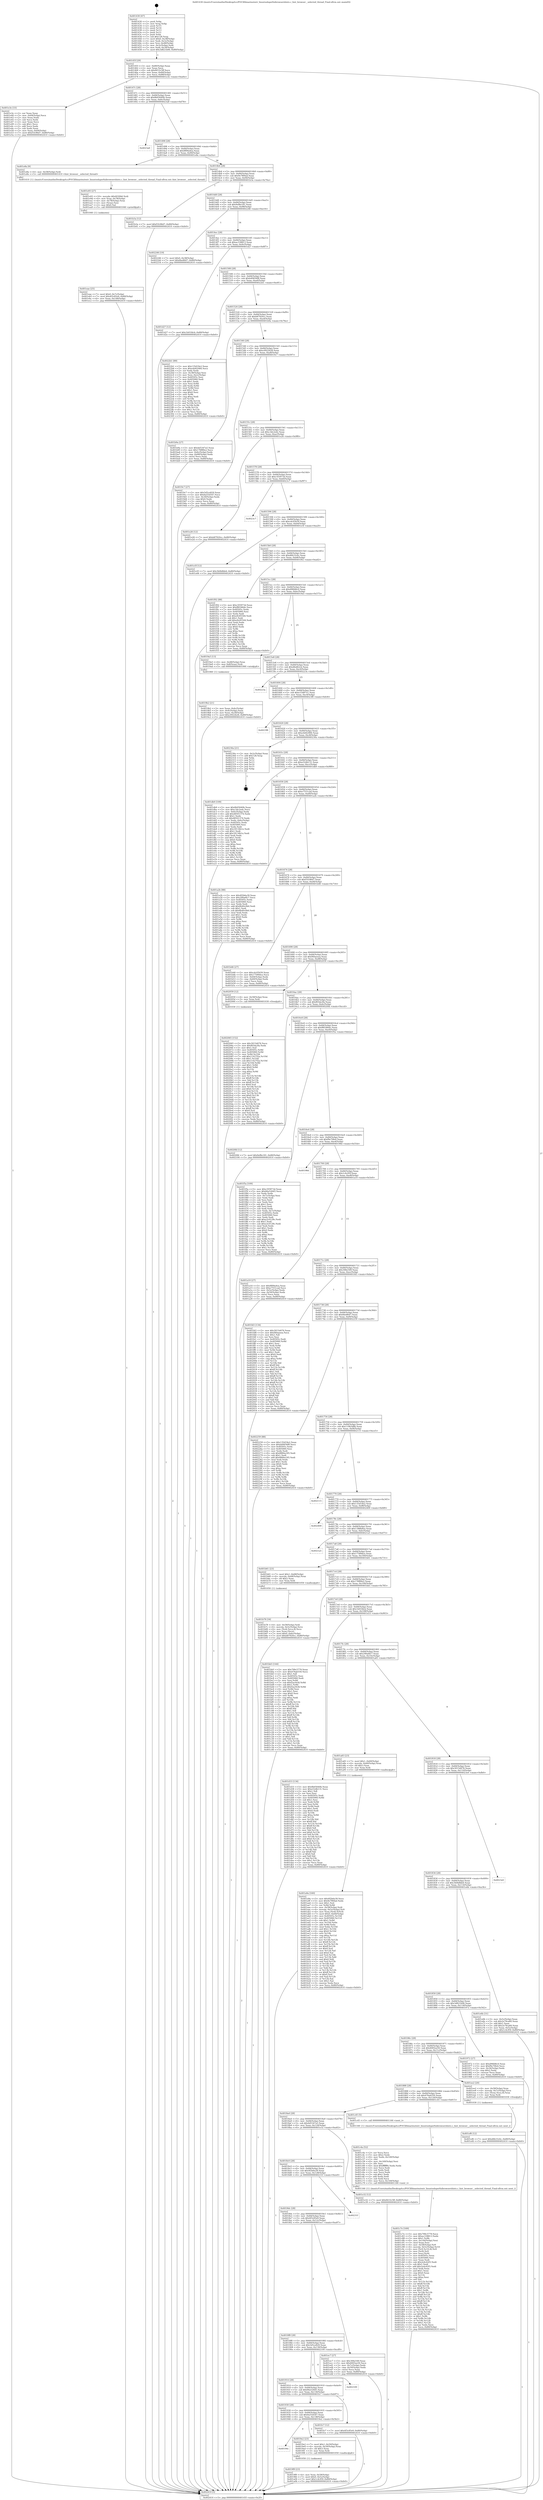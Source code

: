 digraph "0x401430" {
  label = "0x401430 (/mnt/c/Users/mathe/Desktop/tcc/POCII/binaries/extr_linuxtoolsperfuibrowsershists.c_hist_browser__selected_thread_Final-ollvm.out::main(0))"
  labelloc = "t"
  node[shape=record]

  Entry [label="",width=0.3,height=0.3,shape=circle,fillcolor=black,style=filled]
  "0x40145f" [label="{
     0x40145f [29]\l
     | [instrs]\l
     &nbsp;&nbsp;0x40145f \<+3\>: mov -0x80(%rbp),%eax\l
     &nbsp;&nbsp;0x401462 \<+2\>: mov %eax,%ecx\l
     &nbsp;&nbsp;0x401464 \<+6\>: sub $0x8433c5ff,%ecx\l
     &nbsp;&nbsp;0x40146a \<+6\>: mov %eax,-0x84(%rbp)\l
     &nbsp;&nbsp;0x401470 \<+6\>: mov %ecx,-0x88(%rbp)\l
     &nbsp;&nbsp;0x401476 \<+6\>: je 0000000000401e3e \<main+0xa0e\>\l
  }"]
  "0x401e3e" [label="{
     0x401e3e [33]\l
     | [instrs]\l
     &nbsp;&nbsp;0x401e3e \<+2\>: xor %eax,%eax\l
     &nbsp;&nbsp;0x401e40 \<+3\>: mov -0x64(%rbp),%ecx\l
     &nbsp;&nbsp;0x401e43 \<+2\>: mov %eax,%edx\l
     &nbsp;&nbsp;0x401e45 \<+2\>: sub %ecx,%edx\l
     &nbsp;&nbsp;0x401e47 \<+2\>: mov %eax,%ecx\l
     &nbsp;&nbsp;0x401e49 \<+3\>: sub $0x1,%ecx\l
     &nbsp;&nbsp;0x401e4c \<+2\>: add %ecx,%edx\l
     &nbsp;&nbsp;0x401e4e \<+2\>: sub %edx,%eax\l
     &nbsp;&nbsp;0x401e50 \<+3\>: mov %eax,-0x64(%rbp)\l
     &nbsp;&nbsp;0x401e53 \<+7\>: movl $0xf1fc96d7,-0x80(%rbp)\l
     &nbsp;&nbsp;0x401e5a \<+5\>: jmp 0000000000402410 \<main+0xfe0\>\l
  }"]
  "0x40147c" [label="{
     0x40147c [28]\l
     | [instrs]\l
     &nbsp;&nbsp;0x40147c \<+5\>: jmp 0000000000401481 \<main+0x51\>\l
     &nbsp;&nbsp;0x401481 \<+6\>: mov -0x84(%rbp),%eax\l
     &nbsp;&nbsp;0x401487 \<+5\>: sub $0x8b05640b,%eax\l
     &nbsp;&nbsp;0x40148c \<+6\>: mov %eax,-0x8c(%rbp)\l
     &nbsp;&nbsp;0x401492 \<+6\>: je 00000000004023a8 \<main+0xf78\>\l
  }"]
  Exit [label="",width=0.3,height=0.3,shape=circle,fillcolor=black,style=filled,peripheries=2]
  "0x4023a8" [label="{
     0x4023a8\l
  }", style=dashed]
  "0x401498" [label="{
     0x401498 [28]\l
     | [instrs]\l
     &nbsp;&nbsp;0x401498 \<+5\>: jmp 000000000040149d \<main+0x6d\>\l
     &nbsp;&nbsp;0x40149d \<+6\>: mov -0x84(%rbp),%eax\l
     &nbsp;&nbsp;0x4014a3 \<+5\>: sub $0x8f09a4ea,%eax\l
     &nbsp;&nbsp;0x4014a8 \<+6\>: mov %eax,-0x90(%rbp)\l
     &nbsp;&nbsp;0x4014ae \<+6\>: je 0000000000401e8a \<main+0xa5a\>\l
  }"]
  "0x402065" [label="{
     0x402065 [152]\l
     | [instrs]\l
     &nbsp;&nbsp;0x402065 \<+5\>: mov $0x3015d476,%ecx\l
     &nbsp;&nbsp;0x40206a \<+5\>: mov $0xf65da3fa,%edx\l
     &nbsp;&nbsp;0x40206f \<+3\>: mov $0x1,%sil\l
     &nbsp;&nbsp;0x402072 \<+8\>: mov 0x40505c,%r8d\l
     &nbsp;&nbsp;0x40207a \<+8\>: mov 0x405060,%r9d\l
     &nbsp;&nbsp;0x402082 \<+3\>: mov %r8d,%r10d\l
     &nbsp;&nbsp;0x402085 \<+7\>: add $0x11427f2a,%r10d\l
     &nbsp;&nbsp;0x40208c \<+4\>: sub $0x1,%r10d\l
     &nbsp;&nbsp;0x402090 \<+7\>: sub $0x11427f2a,%r10d\l
     &nbsp;&nbsp;0x402097 \<+4\>: imul %r10d,%r8d\l
     &nbsp;&nbsp;0x40209b \<+4\>: and $0x1,%r8d\l
     &nbsp;&nbsp;0x40209f \<+4\>: cmp $0x0,%r8d\l
     &nbsp;&nbsp;0x4020a3 \<+4\>: sete %r11b\l
     &nbsp;&nbsp;0x4020a7 \<+4\>: cmp $0xa,%r9d\l
     &nbsp;&nbsp;0x4020ab \<+3\>: setl %bl\l
     &nbsp;&nbsp;0x4020ae \<+3\>: mov %r11b,%r14b\l
     &nbsp;&nbsp;0x4020b1 \<+4\>: xor $0xff,%r14b\l
     &nbsp;&nbsp;0x4020b5 \<+3\>: mov %bl,%r15b\l
     &nbsp;&nbsp;0x4020b8 \<+4\>: xor $0xff,%r15b\l
     &nbsp;&nbsp;0x4020bc \<+4\>: xor $0x0,%sil\l
     &nbsp;&nbsp;0x4020c0 \<+3\>: mov %r14b,%r12b\l
     &nbsp;&nbsp;0x4020c3 \<+4\>: and $0x0,%r12b\l
     &nbsp;&nbsp;0x4020c7 \<+3\>: and %sil,%r11b\l
     &nbsp;&nbsp;0x4020ca \<+3\>: mov %r15b,%r13b\l
     &nbsp;&nbsp;0x4020cd \<+4\>: and $0x0,%r13b\l
     &nbsp;&nbsp;0x4020d1 \<+3\>: and %sil,%bl\l
     &nbsp;&nbsp;0x4020d4 \<+3\>: or %r11b,%r12b\l
     &nbsp;&nbsp;0x4020d7 \<+3\>: or %bl,%r13b\l
     &nbsp;&nbsp;0x4020da \<+3\>: xor %r13b,%r12b\l
     &nbsp;&nbsp;0x4020dd \<+3\>: or %r15b,%r14b\l
     &nbsp;&nbsp;0x4020e0 \<+4\>: xor $0xff,%r14b\l
     &nbsp;&nbsp;0x4020e4 \<+4\>: or $0x0,%sil\l
     &nbsp;&nbsp;0x4020e8 \<+3\>: and %sil,%r14b\l
     &nbsp;&nbsp;0x4020eb \<+3\>: or %r14b,%r12b\l
     &nbsp;&nbsp;0x4020ee \<+4\>: test $0x1,%r12b\l
     &nbsp;&nbsp;0x4020f2 \<+3\>: cmovne %edx,%ecx\l
     &nbsp;&nbsp;0x4020f5 \<+3\>: mov %ecx,-0x80(%rbp)\l
     &nbsp;&nbsp;0x4020f8 \<+5\>: jmp 0000000000402410 \<main+0xfe0\>\l
  }"]
  "0x401e8a" [label="{
     0x401e8a [9]\l
     | [instrs]\l
     &nbsp;&nbsp;0x401e8a \<+4\>: mov -0x58(%rbp),%rdi\l
     &nbsp;&nbsp;0x401e8e \<+5\>: call 0000000000401410 \<hist_browser__selected_thread\>\l
     | [calls]\l
     &nbsp;&nbsp;0x401410 \{1\} (/mnt/c/Users/mathe/Desktop/tcc/POCII/binaries/extr_linuxtoolsperfuibrowsershists.c_hist_browser__selected_thread_Final-ollvm.out::hist_browser__selected_thread)\l
  }"]
  "0x4014b4" [label="{
     0x4014b4 [28]\l
     | [instrs]\l
     &nbsp;&nbsp;0x4014b4 \<+5\>: jmp 00000000004014b9 \<main+0x89\>\l
     &nbsp;&nbsp;0x4014b9 \<+6\>: mov -0x84(%rbp),%eax\l
     &nbsp;&nbsp;0x4014bf \<+5\>: sub $0x9e7f69ad,%eax\l
     &nbsp;&nbsp;0x4014c4 \<+6\>: mov %eax,-0x94(%rbp)\l
     &nbsp;&nbsp;0x4014ca \<+6\>: je 0000000000401b3a \<main+0x70a\>\l
  }"]
  "0x401ef6" [label="{
     0x401ef6 [12]\l
     | [instrs]\l
     &nbsp;&nbsp;0x401ef6 \<+7\>: movl $0xd6b33c6c,-0x80(%rbp)\l
     &nbsp;&nbsp;0x401efd \<+5\>: jmp 0000000000402410 \<main+0xfe0\>\l
  }"]
  "0x401b3a" [label="{
     0x401b3a [12]\l
     | [instrs]\l
     &nbsp;&nbsp;0x401b3a \<+7\>: movl $0xf1fc96d7,-0x80(%rbp)\l
     &nbsp;&nbsp;0x401b41 \<+5\>: jmp 0000000000402410 \<main+0xfe0\>\l
  }"]
  "0x4014d0" [label="{
     0x4014d0 [28]\l
     | [instrs]\l
     &nbsp;&nbsp;0x4014d0 \<+5\>: jmp 00000000004014d5 \<main+0xa5\>\l
     &nbsp;&nbsp;0x4014d5 \<+6\>: mov -0x84(%rbp),%eax\l
     &nbsp;&nbsp;0x4014db \<+5\>: sub $0x9ef8e181,%eax\l
     &nbsp;&nbsp;0x4014e0 \<+6\>: mov %eax,-0x98(%rbp)\l
     &nbsp;&nbsp;0x4014e6 \<+6\>: je 0000000000402246 \<main+0xe16\>\l
  }"]
  "0x401eae" [label="{
     0x401eae [25]\l
     | [instrs]\l
     &nbsp;&nbsp;0x401eae \<+7\>: movl $0x0,-0x7c(%rbp)\l
     &nbsp;&nbsp;0x401eb5 \<+7\>: movl $0x4f3c85e9,-0x80(%rbp)\l
     &nbsp;&nbsp;0x401ebc \<+6\>: mov %eax,-0x148(%rbp)\l
     &nbsp;&nbsp;0x401ec2 \<+5\>: jmp 0000000000402410 \<main+0xfe0\>\l
  }"]
  "0x402246" [label="{
     0x402246 [19]\l
     | [instrs]\l
     &nbsp;&nbsp;0x402246 \<+7\>: movl $0x0,-0x38(%rbp)\l
     &nbsp;&nbsp;0x40224d \<+7\>: movl $0x6be8647,-0x80(%rbp)\l
     &nbsp;&nbsp;0x402254 \<+5\>: jmp 0000000000402410 \<main+0xfe0\>\l
  }"]
  "0x4014ec" [label="{
     0x4014ec [28]\l
     | [instrs]\l
     &nbsp;&nbsp;0x4014ec \<+5\>: jmp 00000000004014f1 \<main+0xc1\>\l
     &nbsp;&nbsp;0x4014f1 \<+6\>: mov -0x84(%rbp),%eax\l
     &nbsp;&nbsp;0x4014f7 \<+5\>: sub $0xac338813,%eax\l
     &nbsp;&nbsp;0x4014fc \<+6\>: mov %eax,-0x9c(%rbp)\l
     &nbsp;&nbsp;0x401502 \<+6\>: je 0000000000401d27 \<main+0x8f7\>\l
  }"]
  "0x401e93" [label="{
     0x401e93 [27]\l
     | [instrs]\l
     &nbsp;&nbsp;0x401e93 \<+10\>: movabs $0x4030b6,%rdi\l
     &nbsp;&nbsp;0x401e9d \<+4\>: mov %rax,-0x78(%rbp)\l
     &nbsp;&nbsp;0x401ea1 \<+4\>: mov -0x78(%rbp),%rax\l
     &nbsp;&nbsp;0x401ea5 \<+2\>: mov (%rax),%esi\l
     &nbsp;&nbsp;0x401ea7 \<+2\>: mov $0x0,%al\l
     &nbsp;&nbsp;0x401ea9 \<+5\>: call 0000000000401040 \<printf@plt\>\l
     | [calls]\l
     &nbsp;&nbsp;0x401040 \{1\} (unknown)\l
  }"]
  "0x401d27" [label="{
     0x401d27 [12]\l
     | [instrs]\l
     &nbsp;&nbsp;0x401d27 \<+7\>: movl $0x1b01fdcb,-0x80(%rbp)\l
     &nbsp;&nbsp;0x401d2e \<+5\>: jmp 0000000000402410 \<main+0xfe0\>\l
  }"]
  "0x401508" [label="{
     0x401508 [28]\l
     | [instrs]\l
     &nbsp;&nbsp;0x401508 \<+5\>: jmp 000000000040150d \<main+0xdd\>\l
     &nbsp;&nbsp;0x40150d \<+6\>: mov -0x84(%rbp),%eax\l
     &nbsp;&nbsp;0x401513 \<+5\>: sub $0xb40656f8,%eax\l
     &nbsp;&nbsp;0x401518 \<+6\>: mov %eax,-0xa0(%rbp)\l
     &nbsp;&nbsp;0x40151e \<+6\>: je 00000000004022b1 \<main+0xe81\>\l
  }"]
  "0x401c7e" [label="{
     0x401c7e [169]\l
     | [instrs]\l
     &nbsp;&nbsp;0x401c7e \<+5\>: mov $0x799c5779,%ecx\l
     &nbsp;&nbsp;0x401c83 \<+5\>: mov $0xac338813,%edx\l
     &nbsp;&nbsp;0x401c88 \<+3\>: mov $0x1,%r8b\l
     &nbsp;&nbsp;0x401c8b \<+6\>: mov -0x144(%rbp),%esi\l
     &nbsp;&nbsp;0x401c91 \<+3\>: imul %eax,%esi\l
     &nbsp;&nbsp;0x401c94 \<+4\>: mov -0x58(%rbp),%r9\l
     &nbsp;&nbsp;0x401c98 \<+4\>: movslq -0x5c(%rbp),%r10\l
     &nbsp;&nbsp;0x401c9c \<+4\>: mov (%r9,%r10,8),%r9\l
     &nbsp;&nbsp;0x401ca0 \<+3\>: mov (%r9),%r9\l
     &nbsp;&nbsp;0x401ca3 \<+3\>: mov %esi,(%r9)\l
     &nbsp;&nbsp;0x401ca6 \<+7\>: mov 0x40505c,%eax\l
     &nbsp;&nbsp;0x401cad \<+7\>: mov 0x405060,%esi\l
     &nbsp;&nbsp;0x401cb4 \<+2\>: mov %eax,%edi\l
     &nbsp;&nbsp;0x401cb6 \<+6\>: sub $0x2e4c62f3,%edi\l
     &nbsp;&nbsp;0x401cbc \<+3\>: sub $0x1,%edi\l
     &nbsp;&nbsp;0x401cbf \<+6\>: add $0x2e4c62f3,%edi\l
     &nbsp;&nbsp;0x401cc5 \<+3\>: imul %edi,%eax\l
     &nbsp;&nbsp;0x401cc8 \<+3\>: and $0x1,%eax\l
     &nbsp;&nbsp;0x401ccb \<+3\>: cmp $0x0,%eax\l
     &nbsp;&nbsp;0x401cce \<+4\>: sete %r11b\l
     &nbsp;&nbsp;0x401cd2 \<+3\>: cmp $0xa,%esi\l
     &nbsp;&nbsp;0x401cd5 \<+3\>: setl %bl\l
     &nbsp;&nbsp;0x401cd8 \<+3\>: mov %r11b,%r14b\l
     &nbsp;&nbsp;0x401cdb \<+4\>: xor $0xff,%r14b\l
     &nbsp;&nbsp;0x401cdf \<+3\>: mov %bl,%r15b\l
     &nbsp;&nbsp;0x401ce2 \<+4\>: xor $0xff,%r15b\l
     &nbsp;&nbsp;0x401ce6 \<+4\>: xor $0x1,%r8b\l
     &nbsp;&nbsp;0x401cea \<+3\>: mov %r14b,%r12b\l
     &nbsp;&nbsp;0x401ced \<+4\>: and $0xff,%r12b\l
     &nbsp;&nbsp;0x401cf1 \<+3\>: and %r8b,%r11b\l
     &nbsp;&nbsp;0x401cf4 \<+3\>: mov %r15b,%r13b\l
     &nbsp;&nbsp;0x401cf7 \<+4\>: and $0xff,%r13b\l
     &nbsp;&nbsp;0x401cfb \<+3\>: and %r8b,%bl\l
     &nbsp;&nbsp;0x401cfe \<+3\>: or %r11b,%r12b\l
     &nbsp;&nbsp;0x401d01 \<+3\>: or %bl,%r13b\l
     &nbsp;&nbsp;0x401d04 \<+3\>: xor %r13b,%r12b\l
     &nbsp;&nbsp;0x401d07 \<+3\>: or %r15b,%r14b\l
     &nbsp;&nbsp;0x401d0a \<+4\>: xor $0xff,%r14b\l
     &nbsp;&nbsp;0x401d0e \<+4\>: or $0x1,%r8b\l
     &nbsp;&nbsp;0x401d12 \<+3\>: and %r8b,%r14b\l
     &nbsp;&nbsp;0x401d15 \<+3\>: or %r14b,%r12b\l
     &nbsp;&nbsp;0x401d18 \<+4\>: test $0x1,%r12b\l
     &nbsp;&nbsp;0x401d1c \<+3\>: cmovne %edx,%ecx\l
     &nbsp;&nbsp;0x401d1f \<+3\>: mov %ecx,-0x80(%rbp)\l
     &nbsp;&nbsp;0x401d22 \<+5\>: jmp 0000000000402410 \<main+0xfe0\>\l
  }"]
  "0x4022b1" [label="{
     0x4022b1 [89]\l
     | [instrs]\l
     &nbsp;&nbsp;0x4022b1 \<+5\>: mov $0x135d19e2,%eax\l
     &nbsp;&nbsp;0x4022b6 \<+5\>: mov $0xe4d42084,%ecx\l
     &nbsp;&nbsp;0x4022bb \<+2\>: xor %edx,%edx\l
     &nbsp;&nbsp;0x4022bd \<+3\>: mov -0x38(%rbp),%esi\l
     &nbsp;&nbsp;0x4022c0 \<+3\>: mov %esi,-0x2c(%rbp)\l
     &nbsp;&nbsp;0x4022c3 \<+7\>: mov 0x40505c,%esi\l
     &nbsp;&nbsp;0x4022ca \<+7\>: mov 0x405060,%edi\l
     &nbsp;&nbsp;0x4022d1 \<+3\>: sub $0x1,%edx\l
     &nbsp;&nbsp;0x4022d4 \<+3\>: mov %esi,%r8d\l
     &nbsp;&nbsp;0x4022d7 \<+3\>: add %edx,%r8d\l
     &nbsp;&nbsp;0x4022da \<+4\>: imul %r8d,%esi\l
     &nbsp;&nbsp;0x4022de \<+3\>: and $0x1,%esi\l
     &nbsp;&nbsp;0x4022e1 \<+3\>: cmp $0x0,%esi\l
     &nbsp;&nbsp;0x4022e4 \<+4\>: sete %r9b\l
     &nbsp;&nbsp;0x4022e8 \<+3\>: cmp $0xa,%edi\l
     &nbsp;&nbsp;0x4022eb \<+4\>: setl %r10b\l
     &nbsp;&nbsp;0x4022ef \<+3\>: mov %r9b,%r11b\l
     &nbsp;&nbsp;0x4022f2 \<+3\>: and %r10b,%r11b\l
     &nbsp;&nbsp;0x4022f5 \<+3\>: xor %r10b,%r9b\l
     &nbsp;&nbsp;0x4022f8 \<+3\>: or %r9b,%r11b\l
     &nbsp;&nbsp;0x4022fb \<+4\>: test $0x1,%r11b\l
     &nbsp;&nbsp;0x4022ff \<+3\>: cmovne %ecx,%eax\l
     &nbsp;&nbsp;0x402302 \<+3\>: mov %eax,-0x80(%rbp)\l
     &nbsp;&nbsp;0x402305 \<+5\>: jmp 0000000000402410 \<main+0xfe0\>\l
  }"]
  "0x401524" [label="{
     0x401524 [28]\l
     | [instrs]\l
     &nbsp;&nbsp;0x401524 \<+5\>: jmp 0000000000401529 \<main+0xf9\>\l
     &nbsp;&nbsp;0x401529 \<+6\>: mov -0x84(%rbp),%eax\l
     &nbsp;&nbsp;0x40152f \<+5\>: sub $0xb87920cc,%eax\l
     &nbsp;&nbsp;0x401534 \<+6\>: mov %eax,-0xa4(%rbp)\l
     &nbsp;&nbsp;0x40153a \<+6\>: je 0000000000401b9a \<main+0x76a\>\l
  }"]
  "0x401c4a" [label="{
     0x401c4a [52]\l
     | [instrs]\l
     &nbsp;&nbsp;0x401c4a \<+2\>: xor %ecx,%ecx\l
     &nbsp;&nbsp;0x401c4c \<+5\>: mov $0x2,%edx\l
     &nbsp;&nbsp;0x401c51 \<+6\>: mov %edx,-0x140(%rbp)\l
     &nbsp;&nbsp;0x401c57 \<+1\>: cltd\l
     &nbsp;&nbsp;0x401c58 \<+6\>: mov -0x140(%rbp),%esi\l
     &nbsp;&nbsp;0x401c5e \<+2\>: idiv %esi\l
     &nbsp;&nbsp;0x401c60 \<+6\>: imul $0xfffffffe,%edx,%edx\l
     &nbsp;&nbsp;0x401c66 \<+2\>: mov %ecx,%edi\l
     &nbsp;&nbsp;0x401c68 \<+2\>: sub %edx,%edi\l
     &nbsp;&nbsp;0x401c6a \<+2\>: mov %ecx,%edx\l
     &nbsp;&nbsp;0x401c6c \<+3\>: sub $0x1,%edx\l
     &nbsp;&nbsp;0x401c6f \<+2\>: add %edx,%edi\l
     &nbsp;&nbsp;0x401c71 \<+2\>: sub %edi,%ecx\l
     &nbsp;&nbsp;0x401c73 \<+6\>: mov %ecx,-0x144(%rbp)\l
     &nbsp;&nbsp;0x401c79 \<+5\>: call 0000000000401160 \<next_i\>\l
     | [calls]\l
     &nbsp;&nbsp;0x401160 \{1\} (/mnt/c/Users/mathe/Desktop/tcc/POCII/binaries/extr_linuxtoolsperfuibrowsershists.c_hist_browser__selected_thread_Final-ollvm.out::next_i)\l
  }"]
  "0x401b9a" [label="{
     0x401b9a [27]\l
     | [instrs]\l
     &nbsp;&nbsp;0x401b9a \<+5\>: mov $0x4d5347a5,%eax\l
     &nbsp;&nbsp;0x401b9f \<+5\>: mov $0x176f89e2,%ecx\l
     &nbsp;&nbsp;0x401ba4 \<+3\>: mov -0x6c(%rbp),%edx\l
     &nbsp;&nbsp;0x401ba7 \<+3\>: cmp -0x68(%rbp),%edx\l
     &nbsp;&nbsp;0x401baa \<+3\>: cmovl %ecx,%eax\l
     &nbsp;&nbsp;0x401bad \<+3\>: mov %eax,-0x80(%rbp)\l
     &nbsp;&nbsp;0x401bb0 \<+5\>: jmp 0000000000402410 \<main+0xfe0\>\l
  }"]
  "0x401540" [label="{
     0x401540 [28]\l
     | [instrs]\l
     &nbsp;&nbsp;0x401540 \<+5\>: jmp 0000000000401545 \<main+0x115\>\l
     &nbsp;&nbsp;0x401545 \<+6\>: mov -0x84(%rbp),%eax\l
     &nbsp;&nbsp;0x40154b \<+5\>: sub $0xc0922b28,%eax\l
     &nbsp;&nbsp;0x401550 \<+6\>: mov %eax,-0xa8(%rbp)\l
     &nbsp;&nbsp;0x401556 \<+6\>: je 00000000004019c7 \<main+0x597\>\l
  }"]
  "0x401b78" [label="{
     0x401b78 [34]\l
     | [instrs]\l
     &nbsp;&nbsp;0x401b78 \<+4\>: mov -0x58(%rbp),%rdi\l
     &nbsp;&nbsp;0x401b7c \<+4\>: movslq -0x5c(%rbp),%rcx\l
     &nbsp;&nbsp;0x401b80 \<+4\>: mov (%rdi,%rcx,8),%rcx\l
     &nbsp;&nbsp;0x401b84 \<+3\>: mov %rax,(%rcx)\l
     &nbsp;&nbsp;0x401b87 \<+7\>: movl $0x0,-0x6c(%rbp)\l
     &nbsp;&nbsp;0x401b8e \<+7\>: movl $0xb87920cc,-0x80(%rbp)\l
     &nbsp;&nbsp;0x401b95 \<+5\>: jmp 0000000000402410 \<main+0xfe0\>\l
  }"]
  "0x4019c7" [label="{
     0x4019c7 [27]\l
     | [instrs]\l
     &nbsp;&nbsp;0x4019c7 \<+5\>: mov $0x5d5ce829,%eax\l
     &nbsp;&nbsp;0x4019cc \<+5\>: mov $0x6a55d547,%ecx\l
     &nbsp;&nbsp;0x4019d1 \<+3\>: mov -0x30(%rbp),%edx\l
     &nbsp;&nbsp;0x4019d4 \<+3\>: cmp $0x0,%edx\l
     &nbsp;&nbsp;0x4019d7 \<+3\>: cmove %ecx,%eax\l
     &nbsp;&nbsp;0x4019da \<+3\>: mov %eax,-0x80(%rbp)\l
     &nbsp;&nbsp;0x4019dd \<+5\>: jmp 0000000000402410 \<main+0xfe0\>\l
  }"]
  "0x40155c" [label="{
     0x40155c [28]\l
     | [instrs]\l
     &nbsp;&nbsp;0x40155c \<+5\>: jmp 0000000000401561 \<main+0x131\>\l
     &nbsp;&nbsp;0x401561 \<+6\>: mov -0x84(%rbp),%eax\l
     &nbsp;&nbsp;0x401567 \<+5\>: sub $0xc3dc2edc,%eax\l
     &nbsp;&nbsp;0x40156c \<+6\>: mov %eax,-0xac(%rbp)\l
     &nbsp;&nbsp;0x401572 \<+6\>: je 0000000000401e26 \<main+0x9f6\>\l
  }"]
  "0x401a9a" [label="{
     0x401a9a [160]\l
     | [instrs]\l
     &nbsp;&nbsp;0x401a9a \<+5\>: mov $0x4f2b6a39,%ecx\l
     &nbsp;&nbsp;0x401a9f \<+5\>: mov $0x9e7f69ad,%edx\l
     &nbsp;&nbsp;0x401aa4 \<+3\>: mov $0x1,%sil\l
     &nbsp;&nbsp;0x401aa7 \<+3\>: xor %r8d,%r8d\l
     &nbsp;&nbsp;0x401aaa \<+4\>: mov -0x58(%rbp),%rdi\l
     &nbsp;&nbsp;0x401aae \<+4\>: movslq -0x5c(%rbp),%r9\l
     &nbsp;&nbsp;0x401ab2 \<+4\>: mov %rax,(%rdi,%r9,8)\l
     &nbsp;&nbsp;0x401ab6 \<+7\>: movl $0x0,-0x64(%rbp)\l
     &nbsp;&nbsp;0x401abd \<+8\>: mov 0x40505c,%r10d\l
     &nbsp;&nbsp;0x401ac5 \<+8\>: mov 0x405060,%r11d\l
     &nbsp;&nbsp;0x401acd \<+4\>: sub $0x1,%r8d\l
     &nbsp;&nbsp;0x401ad1 \<+3\>: mov %r10d,%ebx\l
     &nbsp;&nbsp;0x401ad4 \<+3\>: add %r8d,%ebx\l
     &nbsp;&nbsp;0x401ad7 \<+4\>: imul %ebx,%r10d\l
     &nbsp;&nbsp;0x401adb \<+4\>: and $0x1,%r10d\l
     &nbsp;&nbsp;0x401adf \<+4\>: cmp $0x0,%r10d\l
     &nbsp;&nbsp;0x401ae3 \<+4\>: sete %r14b\l
     &nbsp;&nbsp;0x401ae7 \<+4\>: cmp $0xa,%r11d\l
     &nbsp;&nbsp;0x401aeb \<+4\>: setl %r15b\l
     &nbsp;&nbsp;0x401aef \<+3\>: mov %r14b,%r12b\l
     &nbsp;&nbsp;0x401af2 \<+4\>: xor $0xff,%r12b\l
     &nbsp;&nbsp;0x401af6 \<+3\>: mov %r15b,%r13b\l
     &nbsp;&nbsp;0x401af9 \<+4\>: xor $0xff,%r13b\l
     &nbsp;&nbsp;0x401afd \<+4\>: xor $0x0,%sil\l
     &nbsp;&nbsp;0x401b01 \<+3\>: mov %r12b,%al\l
     &nbsp;&nbsp;0x401b04 \<+2\>: and $0x0,%al\l
     &nbsp;&nbsp;0x401b06 \<+3\>: and %sil,%r14b\l
     &nbsp;&nbsp;0x401b09 \<+3\>: mov %r13b,%dil\l
     &nbsp;&nbsp;0x401b0c \<+4\>: and $0x0,%dil\l
     &nbsp;&nbsp;0x401b10 \<+3\>: and %sil,%r15b\l
     &nbsp;&nbsp;0x401b13 \<+3\>: or %r14b,%al\l
     &nbsp;&nbsp;0x401b16 \<+3\>: or %r15b,%dil\l
     &nbsp;&nbsp;0x401b19 \<+3\>: xor %dil,%al\l
     &nbsp;&nbsp;0x401b1c \<+3\>: or %r13b,%r12b\l
     &nbsp;&nbsp;0x401b1f \<+4\>: xor $0xff,%r12b\l
     &nbsp;&nbsp;0x401b23 \<+4\>: or $0x0,%sil\l
     &nbsp;&nbsp;0x401b27 \<+3\>: and %sil,%r12b\l
     &nbsp;&nbsp;0x401b2a \<+3\>: or %r12b,%al\l
     &nbsp;&nbsp;0x401b2d \<+2\>: test $0x1,%al\l
     &nbsp;&nbsp;0x401b2f \<+3\>: cmovne %edx,%ecx\l
     &nbsp;&nbsp;0x401b32 \<+3\>: mov %ecx,-0x80(%rbp)\l
     &nbsp;&nbsp;0x401b35 \<+5\>: jmp 0000000000402410 \<main+0xfe0\>\l
  }"]
  "0x401e26" [label="{
     0x401e26 [12]\l
     | [instrs]\l
     &nbsp;&nbsp;0x401e26 \<+7\>: movl $0xb87920cc,-0x80(%rbp)\l
     &nbsp;&nbsp;0x401e2d \<+5\>: jmp 0000000000402410 \<main+0xfe0\>\l
  }"]
  "0x401578" [label="{
     0x401578 [28]\l
     | [instrs]\l
     &nbsp;&nbsp;0x401578 \<+5\>: jmp 000000000040157d \<main+0x14d\>\l
     &nbsp;&nbsp;0x40157d \<+6\>: mov -0x84(%rbp),%eax\l
     &nbsp;&nbsp;0x401583 \<+5\>: sub $0xc5f3973d,%eax\l
     &nbsp;&nbsp;0x401588 \<+6\>: mov %eax,-0xb0(%rbp)\l
     &nbsp;&nbsp;0x40158e \<+6\>: je 00000000004023c7 \<main+0xf97\>\l
  }"]
  "0x4019f9" [label="{
     0x4019f9 [23]\l
     | [instrs]\l
     &nbsp;&nbsp;0x4019f9 \<+4\>: mov %rax,-0x58(%rbp)\l
     &nbsp;&nbsp;0x4019fd \<+7\>: movl $0x0,-0x5c(%rbp)\l
     &nbsp;&nbsp;0x401a04 \<+7\>: movl $0x1c4c95f,-0x80(%rbp)\l
     &nbsp;&nbsp;0x401a0b \<+5\>: jmp 0000000000402410 \<main+0xfe0\>\l
  }"]
  "0x4023c7" [label="{
     0x4023c7\l
  }", style=dashed]
  "0x401594" [label="{
     0x401594 [28]\l
     | [instrs]\l
     &nbsp;&nbsp;0x401594 \<+5\>: jmp 0000000000401599 \<main+0x169\>\l
     &nbsp;&nbsp;0x401599 \<+6\>: mov -0x84(%rbp),%eax\l
     &nbsp;&nbsp;0x40159f \<+5\>: sub $0xcdc05b59,%eax\l
     &nbsp;&nbsp;0x4015a4 \<+6\>: mov %eax,-0xb4(%rbp)\l
     &nbsp;&nbsp;0x4015aa \<+6\>: je 0000000000401e5f \<main+0xa2f\>\l
  }"]
  "0x40194c" [label="{
     0x40194c\l
  }", style=dashed]
  "0x401e5f" [label="{
     0x401e5f [12]\l
     | [instrs]\l
     &nbsp;&nbsp;0x401e5f \<+7\>: movl $0x3b0b8bb4,-0x80(%rbp)\l
     &nbsp;&nbsp;0x401e66 \<+5\>: jmp 0000000000402410 \<main+0xfe0\>\l
  }"]
  "0x4015b0" [label="{
     0x4015b0 [28]\l
     | [instrs]\l
     &nbsp;&nbsp;0x4015b0 \<+5\>: jmp 00000000004015b5 \<main+0x185\>\l
     &nbsp;&nbsp;0x4015b5 \<+6\>: mov -0x84(%rbp),%eax\l
     &nbsp;&nbsp;0x4015bb \<+5\>: sub $0xd6b33c6c,%eax\l
     &nbsp;&nbsp;0x4015c0 \<+6\>: mov %eax,-0xb8(%rbp)\l
     &nbsp;&nbsp;0x4015c6 \<+6\>: je 0000000000401f02 \<main+0xad2\>\l
  }"]
  "0x4019e2" [label="{
     0x4019e2 [23]\l
     | [instrs]\l
     &nbsp;&nbsp;0x4019e2 \<+7\>: movl $0x1,-0x50(%rbp)\l
     &nbsp;&nbsp;0x4019e9 \<+4\>: movslq -0x50(%rbp),%rax\l
     &nbsp;&nbsp;0x4019ed \<+4\>: shl $0x3,%rax\l
     &nbsp;&nbsp;0x4019f1 \<+3\>: mov %rax,%rdi\l
     &nbsp;&nbsp;0x4019f4 \<+5\>: call 0000000000401050 \<malloc@plt\>\l
     | [calls]\l
     &nbsp;&nbsp;0x401050 \{1\} (unknown)\l
  }"]
  "0x401f02" [label="{
     0x401f02 [88]\l
     | [instrs]\l
     &nbsp;&nbsp;0x401f02 \<+5\>: mov $0xc5f3973d,%eax\l
     &nbsp;&nbsp;0x401f07 \<+5\>: mov $0xf80366dc,%ecx\l
     &nbsp;&nbsp;0x401f0c \<+7\>: mov 0x40505c,%edx\l
     &nbsp;&nbsp;0x401f13 \<+7\>: mov 0x405060,%esi\l
     &nbsp;&nbsp;0x401f1a \<+2\>: mov %edx,%edi\l
     &nbsp;&nbsp;0x401f1c \<+6\>: sub $0xe9c85544,%edi\l
     &nbsp;&nbsp;0x401f22 \<+3\>: sub $0x1,%edi\l
     &nbsp;&nbsp;0x401f25 \<+6\>: add $0xe9c85544,%edi\l
     &nbsp;&nbsp;0x401f2b \<+3\>: imul %edi,%edx\l
     &nbsp;&nbsp;0x401f2e \<+3\>: and $0x1,%edx\l
     &nbsp;&nbsp;0x401f31 \<+3\>: cmp $0x0,%edx\l
     &nbsp;&nbsp;0x401f34 \<+4\>: sete %r8b\l
     &nbsp;&nbsp;0x401f38 \<+3\>: cmp $0xa,%esi\l
     &nbsp;&nbsp;0x401f3b \<+4\>: setl %r9b\l
     &nbsp;&nbsp;0x401f3f \<+3\>: mov %r8b,%r10b\l
     &nbsp;&nbsp;0x401f42 \<+3\>: and %r9b,%r10b\l
     &nbsp;&nbsp;0x401f45 \<+3\>: xor %r9b,%r8b\l
     &nbsp;&nbsp;0x401f48 \<+3\>: or %r8b,%r10b\l
     &nbsp;&nbsp;0x401f4b \<+4\>: test $0x1,%r10b\l
     &nbsp;&nbsp;0x401f4f \<+3\>: cmovne %ecx,%eax\l
     &nbsp;&nbsp;0x401f52 \<+3\>: mov %eax,-0x80(%rbp)\l
     &nbsp;&nbsp;0x401f55 \<+5\>: jmp 0000000000402410 \<main+0xfe0\>\l
  }"]
  "0x4015cc" [label="{
     0x4015cc [28]\l
     | [instrs]\l
     &nbsp;&nbsp;0x4015cc \<+5\>: jmp 00000000004015d1 \<main+0x1a1\>\l
     &nbsp;&nbsp;0x4015d1 \<+6\>: mov -0x84(%rbp),%eax\l
     &nbsp;&nbsp;0x4015d7 \<+5\>: sub $0xd96fd6c0,%eax\l
     &nbsp;&nbsp;0x4015dc \<+6\>: mov %eax,-0xbc(%rbp)\l
     &nbsp;&nbsp;0x4015e2 \<+6\>: je 00000000004019a5 \<main+0x575\>\l
  }"]
  "0x401930" [label="{
     0x401930 [28]\l
     | [instrs]\l
     &nbsp;&nbsp;0x401930 \<+5\>: jmp 0000000000401935 \<main+0x505\>\l
     &nbsp;&nbsp;0x401935 \<+6\>: mov -0x84(%rbp),%eax\l
     &nbsp;&nbsp;0x40193b \<+5\>: sub $0x6a55d547,%eax\l
     &nbsp;&nbsp;0x401940 \<+6\>: mov %eax,-0x138(%rbp)\l
     &nbsp;&nbsp;0x401946 \<+6\>: je 00000000004019e2 \<main+0x5b2\>\l
  }"]
  "0x4019a5" [label="{
     0x4019a5 [13]\l
     | [instrs]\l
     &nbsp;&nbsp;0x4019a5 \<+4\>: mov -0x48(%rbp),%rax\l
     &nbsp;&nbsp;0x4019a9 \<+4\>: mov 0x8(%rax),%rdi\l
     &nbsp;&nbsp;0x4019ad \<+5\>: call 0000000000401060 \<atoi@plt\>\l
     | [calls]\l
     &nbsp;&nbsp;0x401060 \{1\} (unknown)\l
  }"]
  "0x4015e8" [label="{
     0x4015e8 [28]\l
     | [instrs]\l
     &nbsp;&nbsp;0x4015e8 \<+5\>: jmp 00000000004015ed \<main+0x1bd\>\l
     &nbsp;&nbsp;0x4015ed \<+6\>: mov -0x84(%rbp),%eax\l
     &nbsp;&nbsp;0x4015f3 \<+5\>: sub $0xdfed62cb,%eax\l
     &nbsp;&nbsp;0x4015f8 \<+6\>: mov %eax,-0xc0(%rbp)\l
     &nbsp;&nbsp;0x4015fe \<+6\>: je 000000000040223a \<main+0xe0a\>\l
  }"]
  "0x401fc7" [label="{
     0x401fc7 [12]\l
     | [instrs]\l
     &nbsp;&nbsp;0x401fc7 \<+7\>: movl $0x4f3c85e9,-0x80(%rbp)\l
     &nbsp;&nbsp;0x401fce \<+5\>: jmp 0000000000402410 \<main+0xfe0\>\l
  }"]
  "0x40223a" [label="{
     0x40223a\l
  }", style=dashed]
  "0x401604" [label="{
     0x401604 [28]\l
     | [instrs]\l
     &nbsp;&nbsp;0x401604 \<+5\>: jmp 0000000000401609 \<main+0x1d9\>\l
     &nbsp;&nbsp;0x401609 \<+6\>: mov -0x84(%rbp),%eax\l
     &nbsp;&nbsp;0x40160f \<+5\>: sub $0xe33d87e1,%eax\l
     &nbsp;&nbsp;0x401614 \<+6\>: mov %eax,-0xc4(%rbp)\l
     &nbsp;&nbsp;0x40161a \<+6\>: je 00000000004023f8 \<main+0xfc8\>\l
  }"]
  "0x401914" [label="{
     0x401914 [28]\l
     | [instrs]\l
     &nbsp;&nbsp;0x401914 \<+5\>: jmp 0000000000401919 \<main+0x4e9\>\l
     &nbsp;&nbsp;0x401919 \<+6\>: mov -0x84(%rbp),%eax\l
     &nbsp;&nbsp;0x40191f \<+5\>: sub $0x66a52645,%eax\l
     &nbsp;&nbsp;0x401924 \<+6\>: mov %eax,-0x134(%rbp)\l
     &nbsp;&nbsp;0x40192a \<+6\>: je 0000000000401fc7 \<main+0xb97\>\l
  }"]
  "0x4023f8" [label="{
     0x4023f8\l
  }", style=dashed]
  "0x401620" [label="{
     0x401620 [28]\l
     | [instrs]\l
     &nbsp;&nbsp;0x401620 \<+5\>: jmp 0000000000401625 \<main+0x1f5\>\l
     &nbsp;&nbsp;0x401625 \<+6\>: mov -0x84(%rbp),%eax\l
     &nbsp;&nbsp;0x40162b \<+5\>: sub $0xe4d42084,%eax\l
     &nbsp;&nbsp;0x401630 \<+6\>: mov %eax,-0xc8(%rbp)\l
     &nbsp;&nbsp;0x401636 \<+6\>: je 000000000040230a \<main+0xeda\>\l
  }"]
  "0x402109" [label="{
     0x402109\l
  }", style=dashed]
  "0x40230a" [label="{
     0x40230a [21]\l
     | [instrs]\l
     &nbsp;&nbsp;0x40230a \<+3\>: mov -0x2c(%rbp),%eax\l
     &nbsp;&nbsp;0x40230d \<+7\>: add $0x128,%rsp\l
     &nbsp;&nbsp;0x402314 \<+1\>: pop %rbx\l
     &nbsp;&nbsp;0x402315 \<+2\>: pop %r12\l
     &nbsp;&nbsp;0x402317 \<+2\>: pop %r13\l
     &nbsp;&nbsp;0x402319 \<+2\>: pop %r14\l
     &nbsp;&nbsp;0x40231b \<+2\>: pop %r15\l
     &nbsp;&nbsp;0x40231d \<+1\>: pop %rbp\l
     &nbsp;&nbsp;0x40231e \<+1\>: ret\l
  }"]
  "0x40163c" [label="{
     0x40163c [28]\l
     | [instrs]\l
     &nbsp;&nbsp;0x40163c \<+5\>: jmp 0000000000401641 \<main+0x211\>\l
     &nbsp;&nbsp;0x401641 \<+6\>: mov -0x84(%rbp),%eax\l
     &nbsp;&nbsp;0x401647 \<+5\>: sub $0xe52db131,%eax\l
     &nbsp;&nbsp;0x40164c \<+6\>: mov %eax,-0xcc(%rbp)\l
     &nbsp;&nbsp;0x401652 \<+6\>: je 0000000000401db9 \<main+0x989\>\l
  }"]
  "0x4018f8" [label="{
     0x4018f8 [28]\l
     | [instrs]\l
     &nbsp;&nbsp;0x4018f8 \<+5\>: jmp 00000000004018fd \<main+0x4cd\>\l
     &nbsp;&nbsp;0x4018fd \<+6\>: mov -0x84(%rbp),%eax\l
     &nbsp;&nbsp;0x401903 \<+5\>: sub $0x5d5ce829,%eax\l
     &nbsp;&nbsp;0x401908 \<+6\>: mov %eax,-0x130(%rbp)\l
     &nbsp;&nbsp;0x40190e \<+6\>: je 0000000000402109 \<main+0xcd9\>\l
  }"]
  "0x401db9" [label="{
     0x401db9 [109]\l
     | [instrs]\l
     &nbsp;&nbsp;0x401db9 \<+5\>: mov $0x8b05640b,%eax\l
     &nbsp;&nbsp;0x401dbe \<+5\>: mov $0xc3dc2edc,%ecx\l
     &nbsp;&nbsp;0x401dc3 \<+3\>: mov -0x6c(%rbp),%edx\l
     &nbsp;&nbsp;0x401dc6 \<+6\>: add $0x48501374,%edx\l
     &nbsp;&nbsp;0x401dcc \<+3\>: add $0x1,%edx\l
     &nbsp;&nbsp;0x401dcf \<+6\>: sub $0x48501374,%edx\l
     &nbsp;&nbsp;0x401dd5 \<+3\>: mov %edx,-0x6c(%rbp)\l
     &nbsp;&nbsp;0x401dd8 \<+7\>: mov 0x40505c,%edx\l
     &nbsp;&nbsp;0x401ddf \<+7\>: mov 0x405060,%esi\l
     &nbsp;&nbsp;0x401de6 \<+2\>: mov %edx,%edi\l
     &nbsp;&nbsp;0x401de8 \<+6\>: sub $0x18134b1e,%edi\l
     &nbsp;&nbsp;0x401dee \<+3\>: sub $0x1,%edi\l
     &nbsp;&nbsp;0x401df1 \<+6\>: add $0x18134b1e,%edi\l
     &nbsp;&nbsp;0x401df7 \<+3\>: imul %edi,%edx\l
     &nbsp;&nbsp;0x401dfa \<+3\>: and $0x1,%edx\l
     &nbsp;&nbsp;0x401dfd \<+3\>: cmp $0x0,%edx\l
     &nbsp;&nbsp;0x401e00 \<+4\>: sete %r8b\l
     &nbsp;&nbsp;0x401e04 \<+3\>: cmp $0xa,%esi\l
     &nbsp;&nbsp;0x401e07 \<+4\>: setl %r9b\l
     &nbsp;&nbsp;0x401e0b \<+3\>: mov %r8b,%r10b\l
     &nbsp;&nbsp;0x401e0e \<+3\>: and %r9b,%r10b\l
     &nbsp;&nbsp;0x401e11 \<+3\>: xor %r9b,%r8b\l
     &nbsp;&nbsp;0x401e14 \<+3\>: or %r8b,%r10b\l
     &nbsp;&nbsp;0x401e17 \<+4\>: test $0x1,%r10b\l
     &nbsp;&nbsp;0x401e1b \<+3\>: cmovne %ecx,%eax\l
     &nbsp;&nbsp;0x401e1e \<+3\>: mov %eax,-0x80(%rbp)\l
     &nbsp;&nbsp;0x401e21 \<+5\>: jmp 0000000000402410 \<main+0xfe0\>\l
  }"]
  "0x401658" [label="{
     0x401658 [28]\l
     | [instrs]\l
     &nbsp;&nbsp;0x401658 \<+5\>: jmp 000000000040165d \<main+0x22d\>\l
     &nbsp;&nbsp;0x40165d \<+6\>: mov -0x84(%rbp),%eax\l
     &nbsp;&nbsp;0x401663 \<+5\>: sub $0xe7551cad,%eax\l
     &nbsp;&nbsp;0x401668 \<+6\>: mov %eax,-0xd0(%rbp)\l
     &nbsp;&nbsp;0x40166e \<+6\>: je 0000000000401a2b \<main+0x5fb\>\l
  }"]
  "0x401ec7" [label="{
     0x401ec7 [27]\l
     | [instrs]\l
     &nbsp;&nbsp;0x401ec7 \<+5\>: mov $0x306e549,%eax\l
     &nbsp;&nbsp;0x401ecc \<+5\>: mov $0x4005ee50,%ecx\l
     &nbsp;&nbsp;0x401ed1 \<+3\>: mov -0x7c(%rbp),%edx\l
     &nbsp;&nbsp;0x401ed4 \<+3\>: cmp -0x50(%rbp),%edx\l
     &nbsp;&nbsp;0x401ed7 \<+3\>: cmovl %ecx,%eax\l
     &nbsp;&nbsp;0x401eda \<+3\>: mov %eax,-0x80(%rbp)\l
     &nbsp;&nbsp;0x401edd \<+5\>: jmp 0000000000402410 \<main+0xfe0\>\l
  }"]
  "0x401a2b" [label="{
     0x401a2b [88]\l
     | [instrs]\l
     &nbsp;&nbsp;0x401a2b \<+5\>: mov $0x4f2b6a39,%eax\l
     &nbsp;&nbsp;0x401a30 \<+5\>: mov $0x290a6fc7,%ecx\l
     &nbsp;&nbsp;0x401a35 \<+7\>: mov 0x40505c,%edx\l
     &nbsp;&nbsp;0x401a3c \<+7\>: mov 0x405060,%esi\l
     &nbsp;&nbsp;0x401a43 \<+2\>: mov %edx,%edi\l
     &nbsp;&nbsp;0x401a45 \<+6\>: add $0x8b40c0b0,%edi\l
     &nbsp;&nbsp;0x401a4b \<+3\>: sub $0x1,%edi\l
     &nbsp;&nbsp;0x401a4e \<+6\>: sub $0x8b40c0b0,%edi\l
     &nbsp;&nbsp;0x401a54 \<+3\>: imul %edi,%edx\l
     &nbsp;&nbsp;0x401a57 \<+3\>: and $0x1,%edx\l
     &nbsp;&nbsp;0x401a5a \<+3\>: cmp $0x0,%edx\l
     &nbsp;&nbsp;0x401a5d \<+4\>: sete %r8b\l
     &nbsp;&nbsp;0x401a61 \<+3\>: cmp $0xa,%esi\l
     &nbsp;&nbsp;0x401a64 \<+4\>: setl %r9b\l
     &nbsp;&nbsp;0x401a68 \<+3\>: mov %r8b,%r10b\l
     &nbsp;&nbsp;0x401a6b \<+3\>: and %r9b,%r10b\l
     &nbsp;&nbsp;0x401a6e \<+3\>: xor %r9b,%r8b\l
     &nbsp;&nbsp;0x401a71 \<+3\>: or %r8b,%r10b\l
     &nbsp;&nbsp;0x401a74 \<+4\>: test $0x1,%r10b\l
     &nbsp;&nbsp;0x401a78 \<+3\>: cmovne %ecx,%eax\l
     &nbsp;&nbsp;0x401a7b \<+3\>: mov %eax,-0x80(%rbp)\l
     &nbsp;&nbsp;0x401a7e \<+5\>: jmp 0000000000402410 \<main+0xfe0\>\l
  }"]
  "0x401674" [label="{
     0x401674 [28]\l
     | [instrs]\l
     &nbsp;&nbsp;0x401674 \<+5\>: jmp 0000000000401679 \<main+0x249\>\l
     &nbsp;&nbsp;0x401679 \<+6\>: mov -0x84(%rbp),%eax\l
     &nbsp;&nbsp;0x40167f \<+5\>: sub $0xf1fc96d7,%eax\l
     &nbsp;&nbsp;0x401684 \<+6\>: mov %eax,-0xd4(%rbp)\l
     &nbsp;&nbsp;0x40168a \<+6\>: je 0000000000401b46 \<main+0x716\>\l
  }"]
  "0x4018dc" [label="{
     0x4018dc [28]\l
     | [instrs]\l
     &nbsp;&nbsp;0x4018dc \<+5\>: jmp 00000000004018e1 \<main+0x4b1\>\l
     &nbsp;&nbsp;0x4018e1 \<+6\>: mov -0x84(%rbp),%eax\l
     &nbsp;&nbsp;0x4018e7 \<+5\>: sub $0x4f3c85e9,%eax\l
     &nbsp;&nbsp;0x4018ec \<+6\>: mov %eax,-0x12c(%rbp)\l
     &nbsp;&nbsp;0x4018f2 \<+6\>: je 0000000000401ec7 \<main+0xa97\>\l
  }"]
  "0x401b46" [label="{
     0x401b46 [27]\l
     | [instrs]\l
     &nbsp;&nbsp;0x401b46 \<+5\>: mov $0xcdc05b59,%eax\l
     &nbsp;&nbsp;0x401b4b \<+5\>: mov $0x17589dce,%ecx\l
     &nbsp;&nbsp;0x401b50 \<+3\>: mov -0x64(%rbp),%edx\l
     &nbsp;&nbsp;0x401b53 \<+3\>: cmp -0x60(%rbp),%edx\l
     &nbsp;&nbsp;0x401b56 \<+3\>: cmovl %ecx,%eax\l
     &nbsp;&nbsp;0x401b59 \<+3\>: mov %eax,-0x80(%rbp)\l
     &nbsp;&nbsp;0x401b5c \<+5\>: jmp 0000000000402410 \<main+0xfe0\>\l
  }"]
  "0x401690" [label="{
     0x401690 [28]\l
     | [instrs]\l
     &nbsp;&nbsp;0x401690 \<+5\>: jmp 0000000000401695 \<main+0x265\>\l
     &nbsp;&nbsp;0x401695 \<+6\>: mov -0x84(%rbp),%eax\l
     &nbsp;&nbsp;0x40169b \<+5\>: sub $0xf40aeeea,%eax\l
     &nbsp;&nbsp;0x4016a0 \<+6\>: mov %eax,-0xd8(%rbp)\l
     &nbsp;&nbsp;0x4016a6 \<+6\>: je 0000000000402059 \<main+0xc29\>\l
  }"]
  "0x40231f" [label="{
     0x40231f\l
  }", style=dashed]
  "0x402059" [label="{
     0x402059 [12]\l
     | [instrs]\l
     &nbsp;&nbsp;0x402059 \<+4\>: mov -0x58(%rbp),%rax\l
     &nbsp;&nbsp;0x40205d \<+3\>: mov %rax,%rdi\l
     &nbsp;&nbsp;0x402060 \<+5\>: call 0000000000401030 \<free@plt\>\l
     | [calls]\l
     &nbsp;&nbsp;0x401030 \{1\} (unknown)\l
  }"]
  "0x4016ac" [label="{
     0x4016ac [28]\l
     | [instrs]\l
     &nbsp;&nbsp;0x4016ac \<+5\>: jmp 00000000004016b1 \<main+0x281\>\l
     &nbsp;&nbsp;0x4016b1 \<+6\>: mov -0x84(%rbp),%eax\l
     &nbsp;&nbsp;0x4016b7 \<+5\>: sub $0xf65da3fa,%eax\l
     &nbsp;&nbsp;0x4016bc \<+6\>: mov %eax,-0xdc(%rbp)\l
     &nbsp;&nbsp;0x4016c2 \<+6\>: je 00000000004020fd \<main+0xccd\>\l
  }"]
  "0x4018c0" [label="{
     0x4018c0 [28]\l
     | [instrs]\l
     &nbsp;&nbsp;0x4018c0 \<+5\>: jmp 00000000004018c5 \<main+0x495\>\l
     &nbsp;&nbsp;0x4018c5 \<+6\>: mov -0x84(%rbp),%eax\l
     &nbsp;&nbsp;0x4018cb \<+5\>: sub $0x4f2b6a39,%eax\l
     &nbsp;&nbsp;0x4018d0 \<+6\>: mov %eax,-0x128(%rbp)\l
     &nbsp;&nbsp;0x4018d6 \<+6\>: je 000000000040231f \<main+0xeef\>\l
  }"]
  "0x4020fd" [label="{
     0x4020fd [12]\l
     | [instrs]\l
     &nbsp;&nbsp;0x4020fd \<+7\>: movl $0x9ef8e181,-0x80(%rbp)\l
     &nbsp;&nbsp;0x402104 \<+5\>: jmp 0000000000402410 \<main+0xfe0\>\l
  }"]
  "0x4016c8" [label="{
     0x4016c8 [28]\l
     | [instrs]\l
     &nbsp;&nbsp;0x4016c8 \<+5\>: jmp 00000000004016cd \<main+0x29d\>\l
     &nbsp;&nbsp;0x4016cd \<+6\>: mov -0x84(%rbp),%eax\l
     &nbsp;&nbsp;0x4016d3 \<+5\>: sub $0xf80366dc,%eax\l
     &nbsp;&nbsp;0x4016d8 \<+6\>: mov %eax,-0xe0(%rbp)\l
     &nbsp;&nbsp;0x4016de \<+6\>: je 0000000000401f5a \<main+0xb2a\>\l
  }"]
  "0x401e32" [label="{
     0x401e32 [12]\l
     | [instrs]\l
     &nbsp;&nbsp;0x401e32 \<+7\>: movl $0x8433c5ff,-0x80(%rbp)\l
     &nbsp;&nbsp;0x401e39 \<+5\>: jmp 0000000000402410 \<main+0xfe0\>\l
  }"]
  "0x401f5a" [label="{
     0x401f5a [109]\l
     | [instrs]\l
     &nbsp;&nbsp;0x401f5a \<+5\>: mov $0xc5f3973d,%eax\l
     &nbsp;&nbsp;0x401f5f \<+5\>: mov $0x66a52645,%ecx\l
     &nbsp;&nbsp;0x401f64 \<+2\>: xor %edx,%edx\l
     &nbsp;&nbsp;0x401f66 \<+3\>: mov -0x7c(%rbp),%esi\l
     &nbsp;&nbsp;0x401f69 \<+2\>: mov %edx,%edi\l
     &nbsp;&nbsp;0x401f6b \<+2\>: sub %esi,%edi\l
     &nbsp;&nbsp;0x401f6d \<+2\>: mov %edx,%esi\l
     &nbsp;&nbsp;0x401f6f \<+3\>: sub $0x1,%esi\l
     &nbsp;&nbsp;0x401f72 \<+2\>: add %esi,%edi\l
     &nbsp;&nbsp;0x401f74 \<+2\>: sub %edi,%edx\l
     &nbsp;&nbsp;0x401f76 \<+3\>: mov %edx,-0x7c(%rbp)\l
     &nbsp;&nbsp;0x401f79 \<+7\>: mov 0x40505c,%edx\l
     &nbsp;&nbsp;0x401f80 \<+7\>: mov 0x405060,%esi\l
     &nbsp;&nbsp;0x401f87 \<+2\>: mov %edx,%edi\l
     &nbsp;&nbsp;0x401f89 \<+6\>: add $0xa3c0128c,%edi\l
     &nbsp;&nbsp;0x401f8f \<+3\>: sub $0x1,%edi\l
     &nbsp;&nbsp;0x401f92 \<+6\>: sub $0xa3c0128c,%edi\l
     &nbsp;&nbsp;0x401f98 \<+3\>: imul %edi,%edx\l
     &nbsp;&nbsp;0x401f9b \<+3\>: and $0x1,%edx\l
     &nbsp;&nbsp;0x401f9e \<+3\>: cmp $0x0,%edx\l
     &nbsp;&nbsp;0x401fa1 \<+4\>: sete %r8b\l
     &nbsp;&nbsp;0x401fa5 \<+3\>: cmp $0xa,%esi\l
     &nbsp;&nbsp;0x401fa8 \<+4\>: setl %r9b\l
     &nbsp;&nbsp;0x401fac \<+3\>: mov %r8b,%r10b\l
     &nbsp;&nbsp;0x401faf \<+3\>: and %r9b,%r10b\l
     &nbsp;&nbsp;0x401fb2 \<+3\>: xor %r9b,%r8b\l
     &nbsp;&nbsp;0x401fb5 \<+3\>: or %r8b,%r10b\l
     &nbsp;&nbsp;0x401fb8 \<+4\>: test $0x1,%r10b\l
     &nbsp;&nbsp;0x401fbc \<+3\>: cmovne %ecx,%eax\l
     &nbsp;&nbsp;0x401fbf \<+3\>: mov %eax,-0x80(%rbp)\l
     &nbsp;&nbsp;0x401fc2 \<+5\>: jmp 0000000000402410 \<main+0xfe0\>\l
  }"]
  "0x4016e4" [label="{
     0x4016e4 [28]\l
     | [instrs]\l
     &nbsp;&nbsp;0x4016e4 \<+5\>: jmp 00000000004016e9 \<main+0x2b9\>\l
     &nbsp;&nbsp;0x4016e9 \<+6\>: mov -0x84(%rbp),%eax\l
     &nbsp;&nbsp;0x4016ef \<+5\>: sub $0xf9e70fe4,%eax\l
     &nbsp;&nbsp;0x4016f4 \<+6\>: mov %eax,-0xe4(%rbp)\l
     &nbsp;&nbsp;0x4016fa \<+6\>: je 000000000040198d \<main+0x55d\>\l
  }"]
  "0x4018a4" [label="{
     0x4018a4 [28]\l
     | [instrs]\l
     &nbsp;&nbsp;0x4018a4 \<+5\>: jmp 00000000004018a9 \<main+0x479\>\l
     &nbsp;&nbsp;0x4018a9 \<+6\>: mov -0x84(%rbp),%eax\l
     &nbsp;&nbsp;0x4018af \<+5\>: sub $0x4d5347a5,%eax\l
     &nbsp;&nbsp;0x4018b4 \<+6\>: mov %eax,-0x124(%rbp)\l
     &nbsp;&nbsp;0x4018ba \<+6\>: je 0000000000401e32 \<main+0xa02\>\l
  }"]
  "0x40198d" [label="{
     0x40198d\l
  }", style=dashed]
  "0x401700" [label="{
     0x401700 [28]\l
     | [instrs]\l
     &nbsp;&nbsp;0x401700 \<+5\>: jmp 0000000000401705 \<main+0x2d5\>\l
     &nbsp;&nbsp;0x401705 \<+6\>: mov -0x84(%rbp),%eax\l
     &nbsp;&nbsp;0x40170b \<+5\>: sub $0x1c4c95f,%eax\l
     &nbsp;&nbsp;0x401710 \<+6\>: mov %eax,-0xe8(%rbp)\l
     &nbsp;&nbsp;0x401716 \<+6\>: je 0000000000401a10 \<main+0x5e0\>\l
  }"]
  "0x401c45" [label="{
     0x401c45 [5]\l
     | [instrs]\l
     &nbsp;&nbsp;0x401c45 \<+5\>: call 0000000000401160 \<next_i\>\l
     | [calls]\l
     &nbsp;&nbsp;0x401160 \{1\} (/mnt/c/Users/mathe/Desktop/tcc/POCII/binaries/extr_linuxtoolsperfuibrowsershists.c_hist_browser__selected_thread_Final-ollvm.out::next_i)\l
  }"]
  "0x401a10" [label="{
     0x401a10 [27]\l
     | [instrs]\l
     &nbsp;&nbsp;0x401a10 \<+5\>: mov $0x8f09a4ea,%eax\l
     &nbsp;&nbsp;0x401a15 \<+5\>: mov $0xe7551cad,%ecx\l
     &nbsp;&nbsp;0x401a1a \<+3\>: mov -0x5c(%rbp),%edx\l
     &nbsp;&nbsp;0x401a1d \<+3\>: cmp -0x50(%rbp),%edx\l
     &nbsp;&nbsp;0x401a20 \<+3\>: cmovl %ecx,%eax\l
     &nbsp;&nbsp;0x401a23 \<+3\>: mov %eax,-0x80(%rbp)\l
     &nbsp;&nbsp;0x401a26 \<+5\>: jmp 0000000000402410 \<main+0xfe0\>\l
  }"]
  "0x40171c" [label="{
     0x40171c [28]\l
     | [instrs]\l
     &nbsp;&nbsp;0x40171c \<+5\>: jmp 0000000000401721 \<main+0x2f1\>\l
     &nbsp;&nbsp;0x401721 \<+6\>: mov -0x84(%rbp),%eax\l
     &nbsp;&nbsp;0x401727 \<+5\>: sub $0x306e549,%eax\l
     &nbsp;&nbsp;0x40172c \<+6\>: mov %eax,-0xec(%rbp)\l
     &nbsp;&nbsp;0x401732 \<+6\>: je 0000000000401fd3 \<main+0xba3\>\l
  }"]
  "0x401888" [label="{
     0x401888 [28]\l
     | [instrs]\l
     &nbsp;&nbsp;0x401888 \<+5\>: jmp 000000000040188d \<main+0x45d\>\l
     &nbsp;&nbsp;0x40188d \<+6\>: mov -0x84(%rbp),%eax\l
     &nbsp;&nbsp;0x401893 \<+5\>: sub $0x476ab550,%eax\l
     &nbsp;&nbsp;0x401898 \<+6\>: mov %eax,-0x120(%rbp)\l
     &nbsp;&nbsp;0x40189e \<+6\>: je 0000000000401c45 \<main+0x815\>\l
  }"]
  "0x401fd3" [label="{
     0x401fd3 [134]\l
     | [instrs]\l
     &nbsp;&nbsp;0x401fd3 \<+5\>: mov $0x3015d476,%eax\l
     &nbsp;&nbsp;0x401fd8 \<+5\>: mov $0xf40aeeea,%ecx\l
     &nbsp;&nbsp;0x401fdd \<+2\>: mov $0x1,%dl\l
     &nbsp;&nbsp;0x401fdf \<+2\>: xor %esi,%esi\l
     &nbsp;&nbsp;0x401fe1 \<+7\>: mov 0x40505c,%edi\l
     &nbsp;&nbsp;0x401fe8 \<+8\>: mov 0x405060,%r8d\l
     &nbsp;&nbsp;0x401ff0 \<+3\>: sub $0x1,%esi\l
     &nbsp;&nbsp;0x401ff3 \<+3\>: mov %edi,%r9d\l
     &nbsp;&nbsp;0x401ff6 \<+3\>: add %esi,%r9d\l
     &nbsp;&nbsp;0x401ff9 \<+4\>: imul %r9d,%edi\l
     &nbsp;&nbsp;0x401ffd \<+3\>: and $0x1,%edi\l
     &nbsp;&nbsp;0x402000 \<+3\>: cmp $0x0,%edi\l
     &nbsp;&nbsp;0x402003 \<+4\>: sete %r10b\l
     &nbsp;&nbsp;0x402007 \<+4\>: cmp $0xa,%r8d\l
     &nbsp;&nbsp;0x40200b \<+4\>: setl %r11b\l
     &nbsp;&nbsp;0x40200f \<+3\>: mov %r10b,%bl\l
     &nbsp;&nbsp;0x402012 \<+3\>: xor $0xff,%bl\l
     &nbsp;&nbsp;0x402015 \<+3\>: mov %r11b,%r14b\l
     &nbsp;&nbsp;0x402018 \<+4\>: xor $0xff,%r14b\l
     &nbsp;&nbsp;0x40201c \<+3\>: xor $0x1,%dl\l
     &nbsp;&nbsp;0x40201f \<+3\>: mov %bl,%r15b\l
     &nbsp;&nbsp;0x402022 \<+4\>: and $0xff,%r15b\l
     &nbsp;&nbsp;0x402026 \<+3\>: and %dl,%r10b\l
     &nbsp;&nbsp;0x402029 \<+3\>: mov %r14b,%r12b\l
     &nbsp;&nbsp;0x40202c \<+4\>: and $0xff,%r12b\l
     &nbsp;&nbsp;0x402030 \<+3\>: and %dl,%r11b\l
     &nbsp;&nbsp;0x402033 \<+3\>: or %r10b,%r15b\l
     &nbsp;&nbsp;0x402036 \<+3\>: or %r11b,%r12b\l
     &nbsp;&nbsp;0x402039 \<+3\>: xor %r12b,%r15b\l
     &nbsp;&nbsp;0x40203c \<+3\>: or %r14b,%bl\l
     &nbsp;&nbsp;0x40203f \<+3\>: xor $0xff,%bl\l
     &nbsp;&nbsp;0x402042 \<+3\>: or $0x1,%dl\l
     &nbsp;&nbsp;0x402045 \<+2\>: and %dl,%bl\l
     &nbsp;&nbsp;0x402047 \<+3\>: or %bl,%r15b\l
     &nbsp;&nbsp;0x40204a \<+4\>: test $0x1,%r15b\l
     &nbsp;&nbsp;0x40204e \<+3\>: cmovne %ecx,%eax\l
     &nbsp;&nbsp;0x402051 \<+3\>: mov %eax,-0x80(%rbp)\l
     &nbsp;&nbsp;0x402054 \<+5\>: jmp 0000000000402410 \<main+0xfe0\>\l
  }"]
  "0x401738" [label="{
     0x401738 [28]\l
     | [instrs]\l
     &nbsp;&nbsp;0x401738 \<+5\>: jmp 000000000040173d \<main+0x30d\>\l
     &nbsp;&nbsp;0x40173d \<+6\>: mov -0x84(%rbp),%eax\l
     &nbsp;&nbsp;0x401743 \<+5\>: sub $0x6be8647,%eax\l
     &nbsp;&nbsp;0x401748 \<+6\>: mov %eax,-0xf0(%rbp)\l
     &nbsp;&nbsp;0x40174e \<+6\>: je 0000000000402259 \<main+0xe29\>\l
  }"]
  "0x401ee2" [label="{
     0x401ee2 [20]\l
     | [instrs]\l
     &nbsp;&nbsp;0x401ee2 \<+4\>: mov -0x58(%rbp),%rax\l
     &nbsp;&nbsp;0x401ee6 \<+4\>: movslq -0x7c(%rbp),%rcx\l
     &nbsp;&nbsp;0x401eea \<+4\>: mov (%rax,%rcx,8),%rax\l
     &nbsp;&nbsp;0x401eee \<+3\>: mov %rax,%rdi\l
     &nbsp;&nbsp;0x401ef1 \<+5\>: call 0000000000401030 \<free@plt\>\l
     | [calls]\l
     &nbsp;&nbsp;0x401030 \{1\} (unknown)\l
  }"]
  "0x402259" [label="{
     0x402259 [88]\l
     | [instrs]\l
     &nbsp;&nbsp;0x402259 \<+5\>: mov $0x135d19e2,%eax\l
     &nbsp;&nbsp;0x40225e \<+5\>: mov $0xb40656f8,%ecx\l
     &nbsp;&nbsp;0x402263 \<+7\>: mov 0x40505c,%edx\l
     &nbsp;&nbsp;0x40226a \<+7\>: mov 0x405060,%esi\l
     &nbsp;&nbsp;0x402271 \<+2\>: mov %edx,%edi\l
     &nbsp;&nbsp;0x402273 \<+6\>: sub $0x8884a185,%edi\l
     &nbsp;&nbsp;0x402279 \<+3\>: sub $0x1,%edi\l
     &nbsp;&nbsp;0x40227c \<+6\>: add $0x8884a185,%edi\l
     &nbsp;&nbsp;0x402282 \<+3\>: imul %edi,%edx\l
     &nbsp;&nbsp;0x402285 \<+3\>: and $0x1,%edx\l
     &nbsp;&nbsp;0x402288 \<+3\>: cmp $0x0,%edx\l
     &nbsp;&nbsp;0x40228b \<+4\>: sete %r8b\l
     &nbsp;&nbsp;0x40228f \<+3\>: cmp $0xa,%esi\l
     &nbsp;&nbsp;0x402292 \<+4\>: setl %r9b\l
     &nbsp;&nbsp;0x402296 \<+3\>: mov %r8b,%r10b\l
     &nbsp;&nbsp;0x402299 \<+3\>: and %r9b,%r10b\l
     &nbsp;&nbsp;0x40229c \<+3\>: xor %r9b,%r8b\l
     &nbsp;&nbsp;0x40229f \<+3\>: or %r8b,%r10b\l
     &nbsp;&nbsp;0x4022a2 \<+4\>: test $0x1,%r10b\l
     &nbsp;&nbsp;0x4022a6 \<+3\>: cmovne %ecx,%eax\l
     &nbsp;&nbsp;0x4022a9 \<+3\>: mov %eax,-0x80(%rbp)\l
     &nbsp;&nbsp;0x4022ac \<+5\>: jmp 0000000000402410 \<main+0xfe0\>\l
  }"]
  "0x401754" [label="{
     0x401754 [28]\l
     | [instrs]\l
     &nbsp;&nbsp;0x401754 \<+5\>: jmp 0000000000401759 \<main+0x329\>\l
     &nbsp;&nbsp;0x401759 \<+6\>: mov -0x84(%rbp),%eax\l
     &nbsp;&nbsp;0x40175f \<+5\>: sub $0x119b5d8b,%eax\l
     &nbsp;&nbsp;0x401764 \<+6\>: mov %eax,-0xf4(%rbp)\l
     &nbsp;&nbsp;0x40176a \<+6\>: je 0000000000402115 \<main+0xce5\>\l
  }"]
  "0x4019b2" [label="{
     0x4019b2 [21]\l
     | [instrs]\l
     &nbsp;&nbsp;0x4019b2 \<+3\>: mov %eax,-0x4c(%rbp)\l
     &nbsp;&nbsp;0x4019b5 \<+3\>: mov -0x4c(%rbp),%eax\l
     &nbsp;&nbsp;0x4019b8 \<+3\>: mov %eax,-0x30(%rbp)\l
     &nbsp;&nbsp;0x4019bb \<+7\>: movl $0xc0922b28,-0x80(%rbp)\l
     &nbsp;&nbsp;0x4019c2 \<+5\>: jmp 0000000000402410 \<main+0xfe0\>\l
  }"]
  "0x402115" [label="{
     0x402115\l
  }", style=dashed]
  "0x401770" [label="{
     0x401770 [28]\l
     | [instrs]\l
     &nbsp;&nbsp;0x401770 \<+5\>: jmp 0000000000401775 \<main+0x345\>\l
     &nbsp;&nbsp;0x401775 \<+6\>: mov -0x84(%rbp),%eax\l
     &nbsp;&nbsp;0x40177b \<+5\>: sub $0x135d19e2,%eax\l
     &nbsp;&nbsp;0x401780 \<+6\>: mov %eax,-0xf8(%rbp)\l
     &nbsp;&nbsp;0x401786 \<+6\>: je 0000000000402409 \<main+0xfd9\>\l
  }"]
  "0x401430" [label="{
     0x401430 [47]\l
     | [instrs]\l
     &nbsp;&nbsp;0x401430 \<+1\>: push %rbp\l
     &nbsp;&nbsp;0x401431 \<+3\>: mov %rsp,%rbp\l
     &nbsp;&nbsp;0x401434 \<+2\>: push %r15\l
     &nbsp;&nbsp;0x401436 \<+2\>: push %r14\l
     &nbsp;&nbsp;0x401438 \<+2\>: push %r13\l
     &nbsp;&nbsp;0x40143a \<+2\>: push %r12\l
     &nbsp;&nbsp;0x40143c \<+1\>: push %rbx\l
     &nbsp;&nbsp;0x40143d \<+7\>: sub $0x128,%rsp\l
     &nbsp;&nbsp;0x401444 \<+7\>: movl $0x0,-0x38(%rbp)\l
     &nbsp;&nbsp;0x40144b \<+3\>: mov %edi,-0x3c(%rbp)\l
     &nbsp;&nbsp;0x40144e \<+4\>: mov %rsi,-0x48(%rbp)\l
     &nbsp;&nbsp;0x401452 \<+3\>: mov -0x3c(%rbp),%edi\l
     &nbsp;&nbsp;0x401455 \<+3\>: mov %edi,-0x34(%rbp)\l
     &nbsp;&nbsp;0x401458 \<+7\>: movl $0x3d821b06,-0x80(%rbp)\l
  }"]
  "0x402409" [label="{
     0x402409\l
  }", style=dashed]
  "0x40178c" [label="{
     0x40178c [28]\l
     | [instrs]\l
     &nbsp;&nbsp;0x40178c \<+5\>: jmp 0000000000401791 \<main+0x361\>\l
     &nbsp;&nbsp;0x401791 \<+6\>: mov -0x84(%rbp),%eax\l
     &nbsp;&nbsp;0x401797 \<+5\>: sub $0x1388b9ea,%eax\l
     &nbsp;&nbsp;0x40179c \<+6\>: mov %eax,-0xfc(%rbp)\l
     &nbsp;&nbsp;0x4017a2 \<+6\>: je 00000000004021a5 \<main+0xd75\>\l
  }"]
  "0x402410" [label="{
     0x402410 [5]\l
     | [instrs]\l
     &nbsp;&nbsp;0x402410 \<+5\>: jmp 000000000040145f \<main+0x2f\>\l
  }"]
  "0x4021a5" [label="{
     0x4021a5\l
  }", style=dashed]
  "0x4017a8" [label="{
     0x4017a8 [28]\l
     | [instrs]\l
     &nbsp;&nbsp;0x4017a8 \<+5\>: jmp 00000000004017ad \<main+0x37d\>\l
     &nbsp;&nbsp;0x4017ad \<+6\>: mov -0x84(%rbp),%eax\l
     &nbsp;&nbsp;0x4017b3 \<+5\>: sub $0x17589dce,%eax\l
     &nbsp;&nbsp;0x4017b8 \<+6\>: mov %eax,-0x100(%rbp)\l
     &nbsp;&nbsp;0x4017be \<+6\>: je 0000000000401b61 \<main+0x731\>\l
  }"]
  "0x40186c" [label="{
     0x40186c [28]\l
     | [instrs]\l
     &nbsp;&nbsp;0x40186c \<+5\>: jmp 0000000000401871 \<main+0x441\>\l
     &nbsp;&nbsp;0x401871 \<+6\>: mov -0x84(%rbp),%eax\l
     &nbsp;&nbsp;0x401877 \<+5\>: sub $0x4005ee50,%eax\l
     &nbsp;&nbsp;0x40187c \<+6\>: mov %eax,-0x11c(%rbp)\l
     &nbsp;&nbsp;0x401882 \<+6\>: je 0000000000401ee2 \<main+0xab2\>\l
  }"]
  "0x401b61" [label="{
     0x401b61 [23]\l
     | [instrs]\l
     &nbsp;&nbsp;0x401b61 \<+7\>: movl $0x1,-0x68(%rbp)\l
     &nbsp;&nbsp;0x401b68 \<+4\>: movslq -0x68(%rbp),%rax\l
     &nbsp;&nbsp;0x401b6c \<+4\>: shl $0x2,%rax\l
     &nbsp;&nbsp;0x401b70 \<+3\>: mov %rax,%rdi\l
     &nbsp;&nbsp;0x401b73 \<+5\>: call 0000000000401050 \<malloc@plt\>\l
     | [calls]\l
     &nbsp;&nbsp;0x401050 \{1\} (unknown)\l
  }"]
  "0x4017c4" [label="{
     0x4017c4 [28]\l
     | [instrs]\l
     &nbsp;&nbsp;0x4017c4 \<+5\>: jmp 00000000004017c9 \<main+0x399\>\l
     &nbsp;&nbsp;0x4017c9 \<+6\>: mov -0x84(%rbp),%eax\l
     &nbsp;&nbsp;0x4017cf \<+5\>: sub $0x176f89e2,%eax\l
     &nbsp;&nbsp;0x4017d4 \<+6\>: mov %eax,-0x104(%rbp)\l
     &nbsp;&nbsp;0x4017da \<+6\>: je 0000000000401bb5 \<main+0x785\>\l
  }"]
  "0x401972" [label="{
     0x401972 [27]\l
     | [instrs]\l
     &nbsp;&nbsp;0x401972 \<+5\>: mov $0xd96fd6c0,%eax\l
     &nbsp;&nbsp;0x401977 \<+5\>: mov $0xf9e70fe4,%ecx\l
     &nbsp;&nbsp;0x40197c \<+3\>: mov -0x34(%rbp),%edx\l
     &nbsp;&nbsp;0x40197f \<+3\>: cmp $0x2,%edx\l
     &nbsp;&nbsp;0x401982 \<+3\>: cmovne %ecx,%eax\l
     &nbsp;&nbsp;0x401985 \<+3\>: mov %eax,-0x80(%rbp)\l
     &nbsp;&nbsp;0x401988 \<+5\>: jmp 0000000000402410 \<main+0xfe0\>\l
  }"]
  "0x401bb5" [label="{
     0x401bb5 [144]\l
     | [instrs]\l
     &nbsp;&nbsp;0x401bb5 \<+5\>: mov $0x799c5779,%eax\l
     &nbsp;&nbsp;0x401bba \<+5\>: mov $0x476ab550,%ecx\l
     &nbsp;&nbsp;0x401bbf \<+2\>: mov $0x1,%dl\l
     &nbsp;&nbsp;0x401bc1 \<+7\>: mov 0x40505c,%esi\l
     &nbsp;&nbsp;0x401bc8 \<+7\>: mov 0x405060,%edi\l
     &nbsp;&nbsp;0x401bcf \<+3\>: mov %esi,%r8d\l
     &nbsp;&nbsp;0x401bd2 \<+7\>: sub $0xf2ac9cfd,%r8d\l
     &nbsp;&nbsp;0x401bd9 \<+4\>: sub $0x1,%r8d\l
     &nbsp;&nbsp;0x401bdd \<+7\>: add $0xf2ac9cfd,%r8d\l
     &nbsp;&nbsp;0x401be4 \<+4\>: imul %r8d,%esi\l
     &nbsp;&nbsp;0x401be8 \<+3\>: and $0x1,%esi\l
     &nbsp;&nbsp;0x401beb \<+3\>: cmp $0x0,%esi\l
     &nbsp;&nbsp;0x401bee \<+4\>: sete %r9b\l
     &nbsp;&nbsp;0x401bf2 \<+3\>: cmp $0xa,%edi\l
     &nbsp;&nbsp;0x401bf5 \<+4\>: setl %r10b\l
     &nbsp;&nbsp;0x401bf9 \<+3\>: mov %r9b,%r11b\l
     &nbsp;&nbsp;0x401bfc \<+4\>: xor $0xff,%r11b\l
     &nbsp;&nbsp;0x401c00 \<+3\>: mov %r10b,%bl\l
     &nbsp;&nbsp;0x401c03 \<+3\>: xor $0xff,%bl\l
     &nbsp;&nbsp;0x401c06 \<+3\>: xor $0x1,%dl\l
     &nbsp;&nbsp;0x401c09 \<+3\>: mov %r11b,%r14b\l
     &nbsp;&nbsp;0x401c0c \<+4\>: and $0xff,%r14b\l
     &nbsp;&nbsp;0x401c10 \<+3\>: and %dl,%r9b\l
     &nbsp;&nbsp;0x401c13 \<+3\>: mov %bl,%r15b\l
     &nbsp;&nbsp;0x401c16 \<+4\>: and $0xff,%r15b\l
     &nbsp;&nbsp;0x401c1a \<+3\>: and %dl,%r10b\l
     &nbsp;&nbsp;0x401c1d \<+3\>: or %r9b,%r14b\l
     &nbsp;&nbsp;0x401c20 \<+3\>: or %r10b,%r15b\l
     &nbsp;&nbsp;0x401c23 \<+3\>: xor %r15b,%r14b\l
     &nbsp;&nbsp;0x401c26 \<+3\>: or %bl,%r11b\l
     &nbsp;&nbsp;0x401c29 \<+4\>: xor $0xff,%r11b\l
     &nbsp;&nbsp;0x401c2d \<+3\>: or $0x1,%dl\l
     &nbsp;&nbsp;0x401c30 \<+3\>: and %dl,%r11b\l
     &nbsp;&nbsp;0x401c33 \<+3\>: or %r11b,%r14b\l
     &nbsp;&nbsp;0x401c36 \<+4\>: test $0x1,%r14b\l
     &nbsp;&nbsp;0x401c3a \<+3\>: cmovne %ecx,%eax\l
     &nbsp;&nbsp;0x401c3d \<+3\>: mov %eax,-0x80(%rbp)\l
     &nbsp;&nbsp;0x401c40 \<+5\>: jmp 0000000000402410 \<main+0xfe0\>\l
  }"]
  "0x4017e0" [label="{
     0x4017e0 [28]\l
     | [instrs]\l
     &nbsp;&nbsp;0x4017e0 \<+5\>: jmp 00000000004017e5 \<main+0x3b5\>\l
     &nbsp;&nbsp;0x4017e5 \<+6\>: mov -0x84(%rbp),%eax\l
     &nbsp;&nbsp;0x4017eb \<+5\>: sub $0x1b01fdcb,%eax\l
     &nbsp;&nbsp;0x4017f0 \<+6\>: mov %eax,-0x108(%rbp)\l
     &nbsp;&nbsp;0x4017f6 \<+6\>: je 0000000000401d33 \<main+0x903\>\l
  }"]
  "0x401850" [label="{
     0x401850 [28]\l
     | [instrs]\l
     &nbsp;&nbsp;0x401850 \<+5\>: jmp 0000000000401855 \<main+0x425\>\l
     &nbsp;&nbsp;0x401855 \<+6\>: mov -0x84(%rbp),%eax\l
     &nbsp;&nbsp;0x40185b \<+5\>: sub $0x3d821b06,%eax\l
     &nbsp;&nbsp;0x401860 \<+6\>: mov %eax,-0x118(%rbp)\l
     &nbsp;&nbsp;0x401866 \<+6\>: je 0000000000401972 \<main+0x542\>\l
  }"]
  "0x401d33" [label="{
     0x401d33 [134]\l
     | [instrs]\l
     &nbsp;&nbsp;0x401d33 \<+5\>: mov $0x8b05640b,%eax\l
     &nbsp;&nbsp;0x401d38 \<+5\>: mov $0xe52db131,%ecx\l
     &nbsp;&nbsp;0x401d3d \<+2\>: mov $0x1,%dl\l
     &nbsp;&nbsp;0x401d3f \<+2\>: xor %esi,%esi\l
     &nbsp;&nbsp;0x401d41 \<+7\>: mov 0x40505c,%edi\l
     &nbsp;&nbsp;0x401d48 \<+8\>: mov 0x405060,%r8d\l
     &nbsp;&nbsp;0x401d50 \<+3\>: sub $0x1,%esi\l
     &nbsp;&nbsp;0x401d53 \<+3\>: mov %edi,%r9d\l
     &nbsp;&nbsp;0x401d56 \<+3\>: add %esi,%r9d\l
     &nbsp;&nbsp;0x401d59 \<+4\>: imul %r9d,%edi\l
     &nbsp;&nbsp;0x401d5d \<+3\>: and $0x1,%edi\l
     &nbsp;&nbsp;0x401d60 \<+3\>: cmp $0x0,%edi\l
     &nbsp;&nbsp;0x401d63 \<+4\>: sete %r10b\l
     &nbsp;&nbsp;0x401d67 \<+4\>: cmp $0xa,%r8d\l
     &nbsp;&nbsp;0x401d6b \<+4\>: setl %r11b\l
     &nbsp;&nbsp;0x401d6f \<+3\>: mov %r10b,%bl\l
     &nbsp;&nbsp;0x401d72 \<+3\>: xor $0xff,%bl\l
     &nbsp;&nbsp;0x401d75 \<+3\>: mov %r11b,%r14b\l
     &nbsp;&nbsp;0x401d78 \<+4\>: xor $0xff,%r14b\l
     &nbsp;&nbsp;0x401d7c \<+3\>: xor $0x0,%dl\l
     &nbsp;&nbsp;0x401d7f \<+3\>: mov %bl,%r15b\l
     &nbsp;&nbsp;0x401d82 \<+4\>: and $0x0,%r15b\l
     &nbsp;&nbsp;0x401d86 \<+3\>: and %dl,%r10b\l
     &nbsp;&nbsp;0x401d89 \<+3\>: mov %r14b,%r12b\l
     &nbsp;&nbsp;0x401d8c \<+4\>: and $0x0,%r12b\l
     &nbsp;&nbsp;0x401d90 \<+3\>: and %dl,%r11b\l
     &nbsp;&nbsp;0x401d93 \<+3\>: or %r10b,%r15b\l
     &nbsp;&nbsp;0x401d96 \<+3\>: or %r11b,%r12b\l
     &nbsp;&nbsp;0x401d99 \<+3\>: xor %r12b,%r15b\l
     &nbsp;&nbsp;0x401d9c \<+3\>: or %r14b,%bl\l
     &nbsp;&nbsp;0x401d9f \<+3\>: xor $0xff,%bl\l
     &nbsp;&nbsp;0x401da2 \<+3\>: or $0x0,%dl\l
     &nbsp;&nbsp;0x401da5 \<+2\>: and %dl,%bl\l
     &nbsp;&nbsp;0x401da7 \<+3\>: or %bl,%r15b\l
     &nbsp;&nbsp;0x401daa \<+4\>: test $0x1,%r15b\l
     &nbsp;&nbsp;0x401dae \<+3\>: cmovne %ecx,%eax\l
     &nbsp;&nbsp;0x401db1 \<+3\>: mov %eax,-0x80(%rbp)\l
     &nbsp;&nbsp;0x401db4 \<+5\>: jmp 0000000000402410 \<main+0xfe0\>\l
  }"]
  "0x4017fc" [label="{
     0x4017fc [28]\l
     | [instrs]\l
     &nbsp;&nbsp;0x4017fc \<+5\>: jmp 0000000000401801 \<main+0x3d1\>\l
     &nbsp;&nbsp;0x401801 \<+6\>: mov -0x84(%rbp),%eax\l
     &nbsp;&nbsp;0x401807 \<+5\>: sub $0x290a6fc7,%eax\l
     &nbsp;&nbsp;0x40180c \<+6\>: mov %eax,-0x10c(%rbp)\l
     &nbsp;&nbsp;0x401812 \<+6\>: je 0000000000401a83 \<main+0x653\>\l
  }"]
  "0x401e6b" [label="{
     0x401e6b [31]\l
     | [instrs]\l
     &nbsp;&nbsp;0x401e6b \<+3\>: mov -0x5c(%rbp),%eax\l
     &nbsp;&nbsp;0x401e6e \<+5\>: sub $0x2e79ca60,%eax\l
     &nbsp;&nbsp;0x401e73 \<+3\>: add $0x1,%eax\l
     &nbsp;&nbsp;0x401e76 \<+5\>: add $0x2e79ca60,%eax\l
     &nbsp;&nbsp;0x401e7b \<+3\>: mov %eax,-0x5c(%rbp)\l
     &nbsp;&nbsp;0x401e7e \<+7\>: movl $0x1c4c95f,-0x80(%rbp)\l
     &nbsp;&nbsp;0x401e85 \<+5\>: jmp 0000000000402410 \<main+0xfe0\>\l
  }"]
  "0x401a83" [label="{
     0x401a83 [23]\l
     | [instrs]\l
     &nbsp;&nbsp;0x401a83 \<+7\>: movl $0x1,-0x60(%rbp)\l
     &nbsp;&nbsp;0x401a8a \<+4\>: movslq -0x60(%rbp),%rax\l
     &nbsp;&nbsp;0x401a8e \<+4\>: shl $0x3,%rax\l
     &nbsp;&nbsp;0x401a92 \<+3\>: mov %rax,%rdi\l
     &nbsp;&nbsp;0x401a95 \<+5\>: call 0000000000401050 \<malloc@plt\>\l
     | [calls]\l
     &nbsp;&nbsp;0x401050 \{1\} (unknown)\l
  }"]
  "0x401818" [label="{
     0x401818 [28]\l
     | [instrs]\l
     &nbsp;&nbsp;0x401818 \<+5\>: jmp 000000000040181d \<main+0x3ed\>\l
     &nbsp;&nbsp;0x40181d \<+6\>: mov -0x84(%rbp),%eax\l
     &nbsp;&nbsp;0x401823 \<+5\>: sub $0x3015d476,%eax\l
     &nbsp;&nbsp;0x401828 \<+6\>: mov %eax,-0x110(%rbp)\l
     &nbsp;&nbsp;0x40182e \<+6\>: je 00000000004023e0 \<main+0xfb0\>\l
  }"]
  "0x401834" [label="{
     0x401834 [28]\l
     | [instrs]\l
     &nbsp;&nbsp;0x401834 \<+5\>: jmp 0000000000401839 \<main+0x409\>\l
     &nbsp;&nbsp;0x401839 \<+6\>: mov -0x84(%rbp),%eax\l
     &nbsp;&nbsp;0x40183f \<+5\>: sub $0x3b0b8bb4,%eax\l
     &nbsp;&nbsp;0x401844 \<+6\>: mov %eax,-0x114(%rbp)\l
     &nbsp;&nbsp;0x40184a \<+6\>: je 0000000000401e6b \<main+0xa3b\>\l
  }"]
  "0x4023e0" [label="{
     0x4023e0\l
  }", style=dashed]
  Entry -> "0x401430" [label=" 1"]
  "0x40145f" -> "0x401e3e" [label=" 1"]
  "0x40145f" -> "0x40147c" [label=" 37"]
  "0x40230a" -> Exit [label=" 1"]
  "0x40147c" -> "0x4023a8" [label=" 0"]
  "0x40147c" -> "0x401498" [label=" 37"]
  "0x4022b1" -> "0x402410" [label=" 1"]
  "0x401498" -> "0x401e8a" [label=" 1"]
  "0x401498" -> "0x4014b4" [label=" 36"]
  "0x402259" -> "0x402410" [label=" 1"]
  "0x4014b4" -> "0x401b3a" [label=" 1"]
  "0x4014b4" -> "0x4014d0" [label=" 35"]
  "0x402246" -> "0x402410" [label=" 1"]
  "0x4014d0" -> "0x402246" [label=" 1"]
  "0x4014d0" -> "0x4014ec" [label=" 34"]
  "0x4020fd" -> "0x402410" [label=" 1"]
  "0x4014ec" -> "0x401d27" [label=" 1"]
  "0x4014ec" -> "0x401508" [label=" 33"]
  "0x402065" -> "0x402410" [label=" 1"]
  "0x401508" -> "0x4022b1" [label=" 1"]
  "0x401508" -> "0x401524" [label=" 32"]
  "0x402059" -> "0x402065" [label=" 1"]
  "0x401524" -> "0x401b9a" [label=" 2"]
  "0x401524" -> "0x401540" [label=" 30"]
  "0x401fd3" -> "0x402410" [label=" 1"]
  "0x401540" -> "0x4019c7" [label=" 1"]
  "0x401540" -> "0x40155c" [label=" 29"]
  "0x401fc7" -> "0x402410" [label=" 1"]
  "0x40155c" -> "0x401e26" [label=" 1"]
  "0x40155c" -> "0x401578" [label=" 28"]
  "0x401f5a" -> "0x402410" [label=" 1"]
  "0x401578" -> "0x4023c7" [label=" 0"]
  "0x401578" -> "0x401594" [label=" 28"]
  "0x401f02" -> "0x402410" [label=" 1"]
  "0x401594" -> "0x401e5f" [label=" 1"]
  "0x401594" -> "0x4015b0" [label=" 27"]
  "0x401ef6" -> "0x402410" [label=" 1"]
  "0x4015b0" -> "0x401f02" [label=" 1"]
  "0x4015b0" -> "0x4015cc" [label=" 26"]
  "0x401ee2" -> "0x401ef6" [label=" 1"]
  "0x4015cc" -> "0x4019a5" [label=" 1"]
  "0x4015cc" -> "0x4015e8" [label=" 25"]
  "0x401eae" -> "0x402410" [label=" 1"]
  "0x4015e8" -> "0x40223a" [label=" 0"]
  "0x4015e8" -> "0x401604" [label=" 25"]
  "0x401e93" -> "0x401eae" [label=" 1"]
  "0x401604" -> "0x4023f8" [label=" 0"]
  "0x401604" -> "0x401620" [label=" 25"]
  "0x401e6b" -> "0x402410" [label=" 1"]
  "0x401620" -> "0x40230a" [label=" 1"]
  "0x401620" -> "0x40163c" [label=" 24"]
  "0x401e5f" -> "0x402410" [label=" 1"]
  "0x40163c" -> "0x401db9" [label=" 1"]
  "0x40163c" -> "0x401658" [label=" 23"]
  "0x401e32" -> "0x402410" [label=" 1"]
  "0x401658" -> "0x401a2b" [label=" 1"]
  "0x401658" -> "0x401674" [label=" 22"]
  "0x401e26" -> "0x402410" [label=" 1"]
  "0x401674" -> "0x401b46" [label=" 2"]
  "0x401674" -> "0x401690" [label=" 20"]
  "0x401d33" -> "0x402410" [label=" 1"]
  "0x401690" -> "0x402059" [label=" 1"]
  "0x401690" -> "0x4016ac" [label=" 19"]
  "0x401d27" -> "0x402410" [label=" 1"]
  "0x4016ac" -> "0x4020fd" [label=" 1"]
  "0x4016ac" -> "0x4016c8" [label=" 18"]
  "0x401c4a" -> "0x401c7e" [label=" 1"]
  "0x4016c8" -> "0x401f5a" [label=" 1"]
  "0x4016c8" -> "0x4016e4" [label=" 17"]
  "0x401c45" -> "0x401c4a" [label=" 1"]
  "0x4016e4" -> "0x40198d" [label=" 0"]
  "0x4016e4" -> "0x401700" [label=" 17"]
  "0x401b9a" -> "0x402410" [label=" 2"]
  "0x401700" -> "0x401a10" [label=" 2"]
  "0x401700" -> "0x40171c" [label=" 15"]
  "0x401b78" -> "0x402410" [label=" 1"]
  "0x40171c" -> "0x401fd3" [label=" 1"]
  "0x40171c" -> "0x401738" [label=" 14"]
  "0x401b46" -> "0x402410" [label=" 2"]
  "0x401738" -> "0x402259" [label=" 1"]
  "0x401738" -> "0x401754" [label=" 13"]
  "0x401b3a" -> "0x402410" [label=" 1"]
  "0x401754" -> "0x402115" [label=" 0"]
  "0x401754" -> "0x401770" [label=" 13"]
  "0x401a83" -> "0x401a9a" [label=" 1"]
  "0x401770" -> "0x402409" [label=" 0"]
  "0x401770" -> "0x40178c" [label=" 13"]
  "0x401a2b" -> "0x402410" [label=" 1"]
  "0x40178c" -> "0x4021a5" [label=" 0"]
  "0x40178c" -> "0x4017a8" [label=" 13"]
  "0x401a10" -> "0x402410" [label=" 2"]
  "0x4017a8" -> "0x401b61" [label=" 1"]
  "0x4017a8" -> "0x4017c4" [label=" 12"]
  "0x4019f9" -> "0x402410" [label=" 1"]
  "0x4017c4" -> "0x401bb5" [label=" 1"]
  "0x4017c4" -> "0x4017e0" [label=" 11"]
  "0x4019e2" -> "0x4019f9" [label=" 1"]
  "0x4017e0" -> "0x401d33" [label=" 1"]
  "0x4017e0" -> "0x4017fc" [label=" 10"]
  "0x401930" -> "0x4019e2" [label=" 1"]
  "0x4017fc" -> "0x401a83" [label=" 1"]
  "0x4017fc" -> "0x401818" [label=" 9"]
  "0x401ec7" -> "0x402410" [label=" 2"]
  "0x401818" -> "0x4023e0" [label=" 0"]
  "0x401818" -> "0x401834" [label=" 9"]
  "0x401914" -> "0x401930" [label=" 1"]
  "0x401834" -> "0x401e6b" [label=" 1"]
  "0x401834" -> "0x401850" [label=" 8"]
  "0x401930" -> "0x40194c" [label=" 0"]
  "0x401850" -> "0x401972" [label=" 1"]
  "0x401850" -> "0x40186c" [label=" 7"]
  "0x401972" -> "0x402410" [label=" 1"]
  "0x401430" -> "0x40145f" [label=" 1"]
  "0x402410" -> "0x40145f" [label=" 37"]
  "0x4019a5" -> "0x4019b2" [label=" 1"]
  "0x4019b2" -> "0x402410" [label=" 1"]
  "0x4019c7" -> "0x402410" [label=" 1"]
  "0x401a9a" -> "0x402410" [label=" 1"]
  "0x40186c" -> "0x401ee2" [label=" 1"]
  "0x40186c" -> "0x401888" [label=" 6"]
  "0x401b61" -> "0x401b78" [label=" 1"]
  "0x401888" -> "0x401c45" [label=" 1"]
  "0x401888" -> "0x4018a4" [label=" 5"]
  "0x401bb5" -> "0x402410" [label=" 1"]
  "0x4018a4" -> "0x401e32" [label=" 1"]
  "0x4018a4" -> "0x4018c0" [label=" 4"]
  "0x401c7e" -> "0x402410" [label=" 1"]
  "0x4018c0" -> "0x40231f" [label=" 0"]
  "0x4018c0" -> "0x4018dc" [label=" 4"]
  "0x401db9" -> "0x402410" [label=" 1"]
  "0x4018dc" -> "0x401ec7" [label=" 2"]
  "0x4018dc" -> "0x4018f8" [label=" 2"]
  "0x401e3e" -> "0x402410" [label=" 1"]
  "0x4018f8" -> "0x402109" [label=" 0"]
  "0x4018f8" -> "0x401914" [label=" 2"]
  "0x401e8a" -> "0x401e93" [label=" 1"]
  "0x401914" -> "0x401fc7" [label=" 1"]
}
